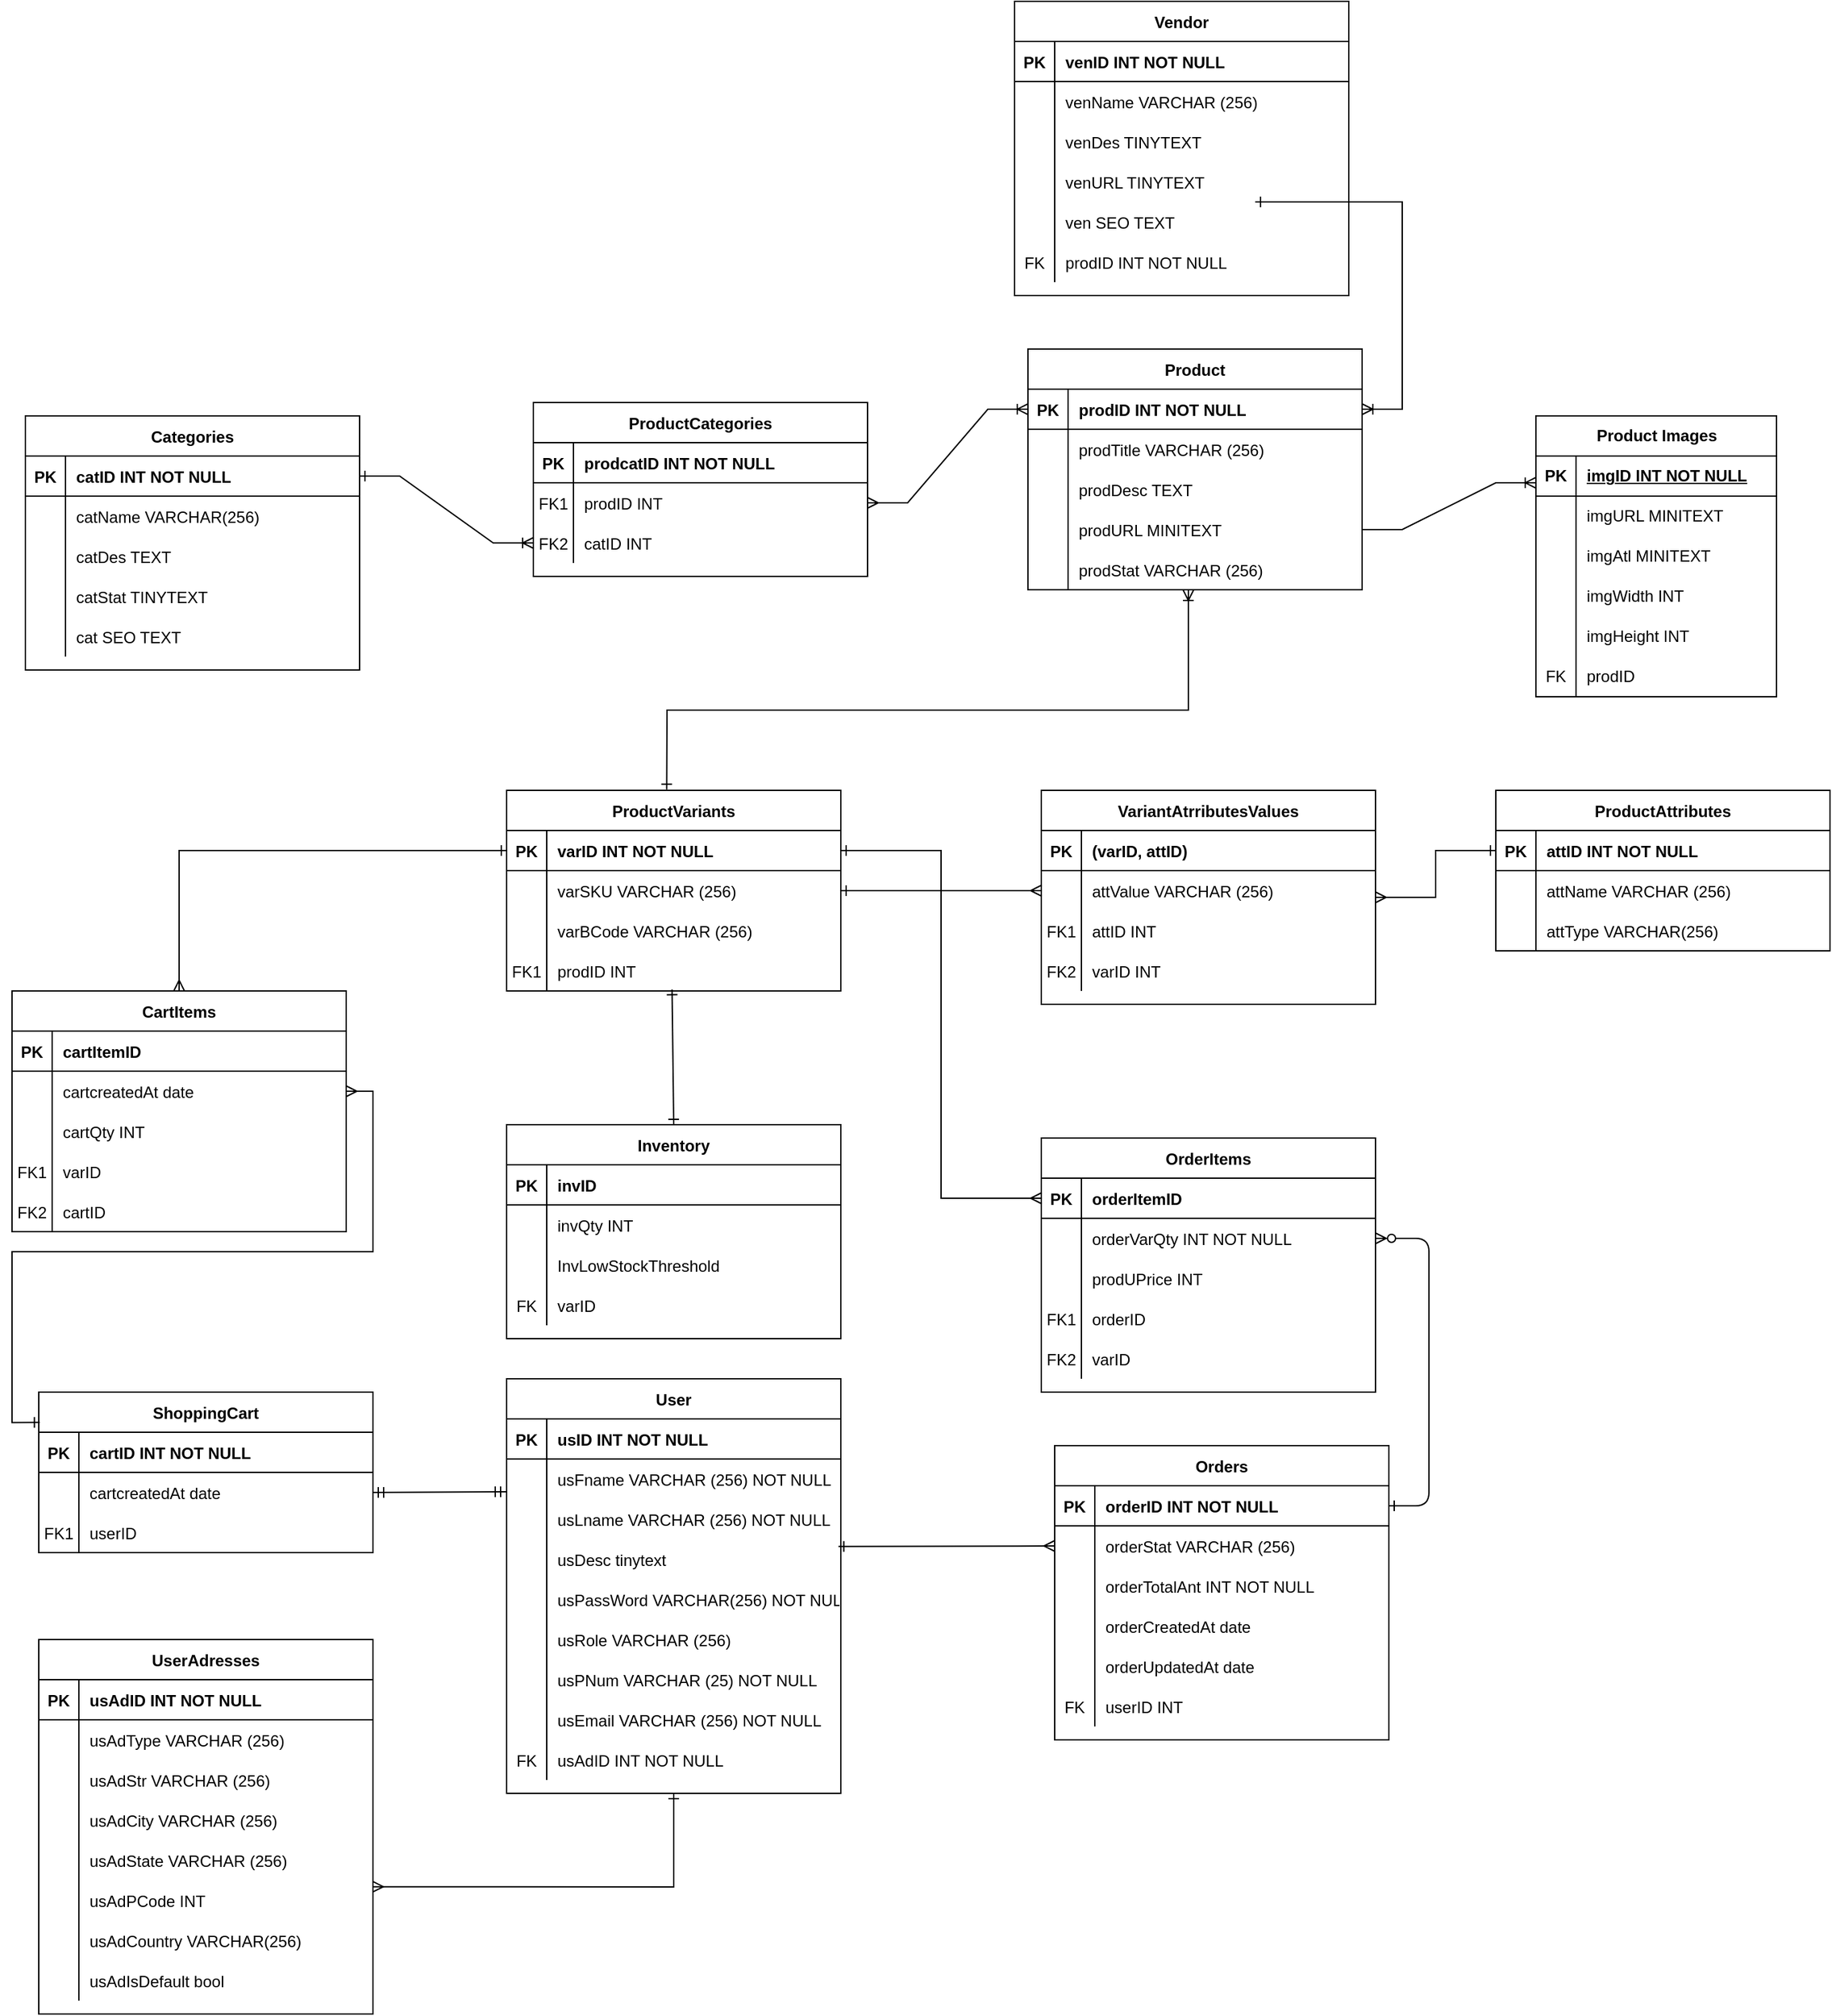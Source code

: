 <mxfile version="26.0.13">
  <diagram name="Page-1" id="K4-Bn1YsrJO5GtdKUGaK">
    <mxGraphModel grid="1" page="1" gridSize="10" guides="1" tooltips="1" connect="1" arrows="1" fold="1" pageScale="1" pageWidth="1100" pageHeight="850" math="0" shadow="0">
      <root>
        <mxCell id="0" />
        <mxCell id="1" parent="0" />
        <mxCell id="0Hkl7D2_Nxbfln47fN2M-165" value="" style="endArrow=ERoneToMany;html=1;rounded=0;exitX=0.479;exitY=-0.004;exitDx=0;exitDy=0;entryX=0.48;entryY=1;entryDx=0;entryDy=0;entryPerimeter=0;endFill=0;startArrow=ERone;startFill=0;exitPerimeter=0;" edge="1" parent="1" source="0Hkl7D2_Nxbfln47fN2M-134" target="0Hkl7D2_Nxbfln47fN2M-101">
          <mxGeometry width="50" height="50" relative="1" as="geometry">
            <mxPoint x="820" y="3910" as="sourcePoint" />
            <mxPoint x="870" y="3860" as="targetPoint" />
            <Array as="points">
              <mxPoint x="520" y="3840" />
              <mxPoint x="910" y="3840" />
            </Array>
          </mxGeometry>
        </mxCell>
        <mxCell id="0Hkl7D2_Nxbfln47fN2M-166" style="edgeStyle=orthogonalEdgeStyle;rounded=0;orthogonalLoop=1;jettySize=auto;html=1;exitX=1;exitY=0.5;exitDx=0;exitDy=0;entryX=0;entryY=0.5;entryDx=0;entryDy=0;startArrow=ERone;startFill=0;endArrow=ERmany;endFill=0;" edge="1" parent="1" source="0Hkl7D2_Nxbfln47fN2M-135" target="ygxByGnceDNVrv4CNmOs-61">
          <mxGeometry relative="1" as="geometry" />
        </mxCell>
        <mxCell id="0Hkl7D2_Nxbfln47fN2M-167" style="edgeStyle=orthogonalEdgeStyle;rounded=0;orthogonalLoop=1;jettySize=auto;html=1;exitX=0;exitY=0.5;exitDx=0;exitDy=0;entryX=1;entryY=0.5;entryDx=0;entryDy=0;endArrow=ERmany;endFill=0;startArrow=ERone;startFill=0;" edge="1" parent="1" source="0Hkl7D2_Nxbfln47fN2M-125" target="ygxByGnceDNVrv4CNmOs-57">
          <mxGeometry relative="1" as="geometry" />
        </mxCell>
        <mxCell id="0Hkl7D2_Nxbfln47fN2M-174" value="" style="endArrow=ERone;html=1;rounded=0;entryX=0.495;entryY=0.961;entryDx=0;entryDy=0;entryPerimeter=0;exitX=0.5;exitY=0;exitDx=0;exitDy=0;startArrow=ERone;startFill=0;endFill=0;" edge="1" parent="1" source="ygxByGnceDNVrv4CNmOs-76" target="0Hkl7D2_Nxbfln47fN2M-162">
          <mxGeometry width="50" height="50" relative="1" as="geometry">
            <mxPoint x="790" y="3990" as="sourcePoint" />
            <mxPoint x="840" y="3940" as="targetPoint" />
          </mxGeometry>
        </mxCell>
        <mxCell id="0Hkl7D2_Nxbfln47fN2M-175" value="ShoppingCart" style="shape=table;startSize=30;container=1;collapsible=1;childLayout=tableLayout;fixedRows=1;rowLines=0;fontStyle=1;align=center;resizeLast=1;" vertex="1" parent="1">
          <mxGeometry x="50" y="4350" width="250" height="120" as="geometry" />
        </mxCell>
        <mxCell id="0Hkl7D2_Nxbfln47fN2M-176" value="" style="shape=partialRectangle;collapsible=0;dropTarget=0;pointerEvents=0;fillColor=none;points=[[0,0.5],[1,0.5]];portConstraint=eastwest;top=0;left=0;right=0;bottom=1;" vertex="1" parent="0Hkl7D2_Nxbfln47fN2M-175">
          <mxGeometry y="30" width="250" height="30" as="geometry" />
        </mxCell>
        <mxCell id="0Hkl7D2_Nxbfln47fN2M-177" value="PK" style="shape=partialRectangle;overflow=hidden;connectable=0;fillColor=none;top=0;left=0;bottom=0;right=0;fontStyle=1;" vertex="1" parent="0Hkl7D2_Nxbfln47fN2M-176">
          <mxGeometry width="30" height="30" as="geometry">
            <mxRectangle width="30" height="30" as="alternateBounds" />
          </mxGeometry>
        </mxCell>
        <mxCell id="0Hkl7D2_Nxbfln47fN2M-178" value="cartID INT NOT NULL" style="shape=partialRectangle;overflow=hidden;connectable=0;fillColor=none;top=0;left=0;bottom=0;right=0;align=left;spacingLeft=6;fontStyle=1;" vertex="1" parent="0Hkl7D2_Nxbfln47fN2M-176">
          <mxGeometry x="30" width="220" height="30" as="geometry">
            <mxRectangle width="220" height="30" as="alternateBounds" />
          </mxGeometry>
        </mxCell>
        <mxCell id="0Hkl7D2_Nxbfln47fN2M-179" value="" style="shape=partialRectangle;collapsible=0;dropTarget=0;pointerEvents=0;fillColor=none;points=[[0,0.5],[1,0.5]];portConstraint=eastwest;top=0;left=0;right=0;bottom=0;" vertex="1" parent="0Hkl7D2_Nxbfln47fN2M-175">
          <mxGeometry y="60" width="250" height="30" as="geometry" />
        </mxCell>
        <mxCell id="0Hkl7D2_Nxbfln47fN2M-180" value="" style="shape=partialRectangle;overflow=hidden;connectable=0;fillColor=none;top=0;left=0;bottom=0;right=0;" vertex="1" parent="0Hkl7D2_Nxbfln47fN2M-179">
          <mxGeometry width="30" height="30" as="geometry">
            <mxRectangle width="30" height="30" as="alternateBounds" />
          </mxGeometry>
        </mxCell>
        <mxCell id="0Hkl7D2_Nxbfln47fN2M-181" value="cartcreatedAt date" style="shape=partialRectangle;overflow=hidden;connectable=0;fillColor=none;top=0;left=0;bottom=0;right=0;align=left;spacingLeft=6;" vertex="1" parent="0Hkl7D2_Nxbfln47fN2M-179">
          <mxGeometry x="30" width="220" height="30" as="geometry">
            <mxRectangle width="220" height="30" as="alternateBounds" />
          </mxGeometry>
        </mxCell>
        <mxCell id="0Hkl7D2_Nxbfln47fN2M-185" value="" style="shape=partialRectangle;collapsible=0;dropTarget=0;pointerEvents=0;fillColor=none;points=[[0,0.5],[1,0.5]];portConstraint=eastwest;top=0;left=0;right=0;bottom=0;" vertex="1" parent="0Hkl7D2_Nxbfln47fN2M-175">
          <mxGeometry y="90" width="250" height="30" as="geometry" />
        </mxCell>
        <mxCell id="0Hkl7D2_Nxbfln47fN2M-186" value="FK1" style="shape=partialRectangle;overflow=hidden;connectable=0;fillColor=none;top=0;left=0;bottom=0;right=0;" vertex="1" parent="0Hkl7D2_Nxbfln47fN2M-185">
          <mxGeometry width="30" height="30" as="geometry">
            <mxRectangle width="30" height="30" as="alternateBounds" />
          </mxGeometry>
        </mxCell>
        <mxCell id="0Hkl7D2_Nxbfln47fN2M-187" value="userID" style="shape=partialRectangle;overflow=hidden;connectable=0;fillColor=none;top=0;left=0;bottom=0;right=0;align=left;spacingLeft=6;" vertex="1" parent="0Hkl7D2_Nxbfln47fN2M-185">
          <mxGeometry x="30" width="220" height="30" as="geometry">
            <mxRectangle width="220" height="30" as="alternateBounds" />
          </mxGeometry>
        </mxCell>
        <mxCell id="0Hkl7D2_Nxbfln47fN2M-191" value="CartItems" style="shape=table;startSize=30;container=1;collapsible=1;childLayout=tableLayout;fixedRows=1;rowLines=0;fontStyle=1;align=center;resizeLast=1;" vertex="1" parent="1">
          <mxGeometry x="30" y="4050" width="250" height="180" as="geometry" />
        </mxCell>
        <mxCell id="0Hkl7D2_Nxbfln47fN2M-192" value="" style="shape=partialRectangle;collapsible=0;dropTarget=0;pointerEvents=0;fillColor=none;points=[[0,0.5],[1,0.5]];portConstraint=eastwest;top=0;left=0;right=0;bottom=1;" vertex="1" parent="0Hkl7D2_Nxbfln47fN2M-191">
          <mxGeometry y="30" width="250" height="30" as="geometry" />
        </mxCell>
        <mxCell id="0Hkl7D2_Nxbfln47fN2M-193" value="PK" style="shape=partialRectangle;overflow=hidden;connectable=0;fillColor=none;top=0;left=0;bottom=0;right=0;fontStyle=1;" vertex="1" parent="0Hkl7D2_Nxbfln47fN2M-192">
          <mxGeometry width="30" height="30" as="geometry">
            <mxRectangle width="30" height="30" as="alternateBounds" />
          </mxGeometry>
        </mxCell>
        <mxCell id="0Hkl7D2_Nxbfln47fN2M-194" value="cartItemID" style="shape=partialRectangle;overflow=hidden;connectable=0;fillColor=none;top=0;left=0;bottom=0;right=0;align=left;spacingLeft=6;fontStyle=1;" vertex="1" parent="0Hkl7D2_Nxbfln47fN2M-192">
          <mxGeometry x="30" width="220" height="30" as="geometry">
            <mxRectangle width="220" height="30" as="alternateBounds" />
          </mxGeometry>
        </mxCell>
        <mxCell id="0Hkl7D2_Nxbfln47fN2M-195" value="" style="shape=partialRectangle;collapsible=0;dropTarget=0;pointerEvents=0;fillColor=none;points=[[0,0.5],[1,0.5]];portConstraint=eastwest;top=0;left=0;right=0;bottom=0;" vertex="1" parent="0Hkl7D2_Nxbfln47fN2M-191">
          <mxGeometry y="60" width="250" height="30" as="geometry" />
        </mxCell>
        <mxCell id="0Hkl7D2_Nxbfln47fN2M-196" value="" style="shape=partialRectangle;overflow=hidden;connectable=0;fillColor=none;top=0;left=0;bottom=0;right=0;" vertex="1" parent="0Hkl7D2_Nxbfln47fN2M-195">
          <mxGeometry width="30" height="30" as="geometry">
            <mxRectangle width="30" height="30" as="alternateBounds" />
          </mxGeometry>
        </mxCell>
        <mxCell id="0Hkl7D2_Nxbfln47fN2M-197" value="cartcreatedAt date" style="shape=partialRectangle;overflow=hidden;connectable=0;fillColor=none;top=0;left=0;bottom=0;right=0;align=left;spacingLeft=6;" vertex="1" parent="0Hkl7D2_Nxbfln47fN2M-195">
          <mxGeometry x="30" width="220" height="30" as="geometry">
            <mxRectangle width="220" height="30" as="alternateBounds" />
          </mxGeometry>
        </mxCell>
        <mxCell id="0Hkl7D2_Nxbfln47fN2M-198" value="" style="shape=partialRectangle;collapsible=0;dropTarget=0;pointerEvents=0;fillColor=none;points=[[0,0.5],[1,0.5]];portConstraint=eastwest;top=0;left=0;right=0;bottom=0;" vertex="1" parent="0Hkl7D2_Nxbfln47fN2M-191">
          <mxGeometry y="90" width="250" height="30" as="geometry" />
        </mxCell>
        <mxCell id="0Hkl7D2_Nxbfln47fN2M-199" value="" style="shape=partialRectangle;overflow=hidden;connectable=0;fillColor=none;top=0;left=0;bottom=0;right=0;" vertex="1" parent="0Hkl7D2_Nxbfln47fN2M-198">
          <mxGeometry width="30" height="30" as="geometry">
            <mxRectangle width="30" height="30" as="alternateBounds" />
          </mxGeometry>
        </mxCell>
        <mxCell id="0Hkl7D2_Nxbfln47fN2M-200" value="cartQty INT" style="shape=partialRectangle;overflow=hidden;connectable=0;fillColor=none;top=0;left=0;bottom=0;right=0;align=left;spacingLeft=6;" vertex="1" parent="0Hkl7D2_Nxbfln47fN2M-198">
          <mxGeometry x="30" width="220" height="30" as="geometry">
            <mxRectangle width="220" height="30" as="alternateBounds" />
          </mxGeometry>
        </mxCell>
        <mxCell id="0Hkl7D2_Nxbfln47fN2M-201" value="" style="shape=partialRectangle;collapsible=0;dropTarget=0;pointerEvents=0;fillColor=none;points=[[0,0.5],[1,0.5]];portConstraint=eastwest;top=0;left=0;right=0;bottom=0;" vertex="1" parent="0Hkl7D2_Nxbfln47fN2M-191">
          <mxGeometry y="120" width="250" height="30" as="geometry" />
        </mxCell>
        <mxCell id="0Hkl7D2_Nxbfln47fN2M-202" value="FK1" style="shape=partialRectangle;overflow=hidden;connectable=0;fillColor=none;top=0;left=0;bottom=0;right=0;" vertex="1" parent="0Hkl7D2_Nxbfln47fN2M-201">
          <mxGeometry width="30" height="30" as="geometry">
            <mxRectangle width="30" height="30" as="alternateBounds" />
          </mxGeometry>
        </mxCell>
        <mxCell id="0Hkl7D2_Nxbfln47fN2M-203" value="varID" style="shape=partialRectangle;overflow=hidden;connectable=0;fillColor=none;top=0;left=0;bottom=0;right=0;align=left;spacingLeft=6;" vertex="1" parent="0Hkl7D2_Nxbfln47fN2M-201">
          <mxGeometry x="30" width="220" height="30" as="geometry">
            <mxRectangle width="220" height="30" as="alternateBounds" />
          </mxGeometry>
        </mxCell>
        <mxCell id="0Hkl7D2_Nxbfln47fN2M-204" value="" style="shape=partialRectangle;collapsible=0;dropTarget=0;pointerEvents=0;fillColor=none;points=[[0,0.5],[1,0.5]];portConstraint=eastwest;top=0;left=0;right=0;bottom=0;" vertex="1" parent="0Hkl7D2_Nxbfln47fN2M-191">
          <mxGeometry y="150" width="250" height="30" as="geometry" />
        </mxCell>
        <mxCell id="0Hkl7D2_Nxbfln47fN2M-205" value="FK2" style="shape=partialRectangle;overflow=hidden;connectable=0;fillColor=none;top=0;left=0;bottom=0;right=0;" vertex="1" parent="0Hkl7D2_Nxbfln47fN2M-204">
          <mxGeometry width="30" height="30" as="geometry">
            <mxRectangle width="30" height="30" as="alternateBounds" />
          </mxGeometry>
        </mxCell>
        <mxCell id="0Hkl7D2_Nxbfln47fN2M-206" value="cartID" style="shape=partialRectangle;overflow=hidden;connectable=0;fillColor=none;top=0;left=0;bottom=0;right=0;align=left;spacingLeft=6;" vertex="1" parent="0Hkl7D2_Nxbfln47fN2M-204">
          <mxGeometry x="30" width="220" height="30" as="geometry">
            <mxRectangle width="220" height="30" as="alternateBounds" />
          </mxGeometry>
        </mxCell>
        <mxCell id="U6C4pArBzk0SZNQSgjMl-1" style="edgeStyle=orthogonalEdgeStyle;rounded=0;orthogonalLoop=1;jettySize=auto;html=1;exitX=1;exitY=0.5;exitDx=0;exitDy=0;entryX=0.003;entryY=0.189;entryDx=0;entryDy=0;entryPerimeter=0;startArrow=ERmany;startFill=0;endArrow=ERone;endFill=0;" edge="1" parent="1" source="0Hkl7D2_Nxbfln47fN2M-195" target="0Hkl7D2_Nxbfln47fN2M-175">
          <mxGeometry relative="1" as="geometry" />
        </mxCell>
        <mxCell id="U6C4pArBzk0SZNQSgjMl-2" value="" style="endArrow=ERone;html=1;rounded=0;entryX=0;entryY=0.5;entryDx=0;entryDy=0;exitX=0.5;exitY=0;exitDx=0;exitDy=0;endFill=0;startArrow=ERmany;startFill=0;" edge="1" parent="1" source="0Hkl7D2_Nxbfln47fN2M-191" target="0Hkl7D2_Nxbfln47fN2M-135">
          <mxGeometry width="50" height="50" relative="1" as="geometry">
            <mxPoint x="160" y="3945" as="sourcePoint" />
            <mxPoint x="250" y="3900" as="targetPoint" />
            <Array as="points">
              <mxPoint x="155" y="3945" />
            </Array>
          </mxGeometry>
        </mxCell>
        <mxCell id="U6C4pArBzk0SZNQSgjMl-3" style="edgeStyle=orthogonalEdgeStyle;rounded=0;orthogonalLoop=1;jettySize=auto;html=1;exitX=1;exitY=0.5;exitDx=0;exitDy=0;entryX=0;entryY=0.5;entryDx=0;entryDy=0;startArrow=ERone;startFill=0;endArrow=ERmany;endFill=0;" edge="1" parent="1" source="0Hkl7D2_Nxbfln47fN2M-138" target="ygxByGnceDNVrv4CNmOs-4">
          <mxGeometry relative="1" as="geometry" />
        </mxCell>
        <mxCell id="FV44V6VyESxZKsD_-9uc-1" value="" style="endArrow=ERone;html=1;rounded=0;entryX=0.5;entryY=1;entryDx=0;entryDy=0;exitX=0.999;exitY=0.162;exitDx=0;exitDy=0;endFill=0;startArrow=ERmany;startFill=0;exitPerimeter=0;" edge="1" parent="1" source="0Hkl7D2_Nxbfln47fN2M-19" target="0Hkl7D2_Nxbfln47fN2M-28">
          <mxGeometry width="50" height="50" relative="1" as="geometry">
            <mxPoint x="770" y="4570" as="sourcePoint" />
            <mxPoint x="820" y="4520" as="targetPoint" />
            <Array as="points">
              <mxPoint x="525" y="4720" />
            </Array>
          </mxGeometry>
        </mxCell>
        <mxCell id="FV44V6VyESxZKsD_-9uc-2" value="" style="endArrow=ERmany;html=1;rounded=0;exitX=0.993;exitY=0.181;exitDx=0;exitDy=0;entryX=0;entryY=0.5;entryDx=0;entryDy=0;exitPerimeter=0;startArrow=ERone;startFill=0;endFill=0;" edge="1" parent="1" source="0Hkl7D2_Nxbfln47fN2M-38" target="ygxByGnceDNVrv4CNmOs-32">
          <mxGeometry width="50" height="50" relative="1" as="geometry">
            <mxPoint x="770" y="4390" as="sourcePoint" />
            <mxPoint x="820" y="4340" as="targetPoint" />
          </mxGeometry>
        </mxCell>
        <mxCell id="FV44V6VyESxZKsD_-9uc-3" value="" style="endArrow=ERmandOne;html=1;rounded=0;entryX=-0.002;entryY=0.815;entryDx=0;entryDy=0;exitX=1;exitY=0.5;exitDx=0;exitDy=0;entryPerimeter=0;startArrow=ERmandOne;startFill=0;endFill=0;" edge="1" parent="1" source="0Hkl7D2_Nxbfln47fN2M-179" target="0Hkl7D2_Nxbfln47fN2M-32">
          <mxGeometry width="50" height="50" relative="1" as="geometry">
            <mxPoint x="320" y="4520" as="sourcePoint" />
            <mxPoint x="780" y="4320" as="targetPoint" />
            <Array as="points" />
          </mxGeometry>
        </mxCell>
        <mxCell id="ygxByGnceDNVrv4CNmOs-1" parent="0" />
        <mxCell id="ygxByGnceDNVrv4CNmOs-2" value="" style="edgeStyle=entityRelationEdgeStyle;endArrow=ERzeroToMany;startArrow=ERone;endFill=1;startFill=0;" edge="1" parent="ygxByGnceDNVrv4CNmOs-1" source="ygxByGnceDNVrv4CNmOs-29" target="ygxByGnceDNVrv4CNmOs-7">
          <mxGeometry width="100" height="100" relative="1" as="geometry">
            <mxPoint x="1136" y="4810" as="sourcePoint" />
            <mxPoint x="1236" y="4710" as="targetPoint" />
          </mxGeometry>
        </mxCell>
        <mxCell id="ygxByGnceDNVrv4CNmOs-3" value="OrderItems" style="shape=table;startSize=30;container=1;collapsible=1;childLayout=tableLayout;fixedRows=1;rowLines=0;fontStyle=1;align=center;resizeLast=1;" vertex="1" parent="ygxByGnceDNVrv4CNmOs-1">
          <mxGeometry x="800" y="4160" width="250" height="190" as="geometry" />
        </mxCell>
        <mxCell id="ygxByGnceDNVrv4CNmOs-4" value="" style="shape=partialRectangle;collapsible=0;dropTarget=0;pointerEvents=0;fillColor=none;points=[[0,0.5],[1,0.5]];portConstraint=eastwest;top=0;left=0;right=0;bottom=1;" vertex="1" parent="ygxByGnceDNVrv4CNmOs-3">
          <mxGeometry y="30" width="250" height="30" as="geometry" />
        </mxCell>
        <mxCell id="ygxByGnceDNVrv4CNmOs-5" value="PK" style="shape=partialRectangle;overflow=hidden;connectable=0;fillColor=none;top=0;left=0;bottom=0;right=0;fontStyle=1;" vertex="1" parent="ygxByGnceDNVrv4CNmOs-4">
          <mxGeometry width="30" height="30" as="geometry">
            <mxRectangle width="30" height="30" as="alternateBounds" />
          </mxGeometry>
        </mxCell>
        <mxCell id="ygxByGnceDNVrv4CNmOs-6" value="orderItemID" style="shape=partialRectangle;overflow=hidden;connectable=0;fillColor=none;top=0;left=0;bottom=0;right=0;align=left;spacingLeft=6;fontStyle=1;" vertex="1" parent="ygxByGnceDNVrv4CNmOs-4">
          <mxGeometry x="30" width="220" height="30" as="geometry">
            <mxRectangle width="220" height="30" as="alternateBounds" />
          </mxGeometry>
        </mxCell>
        <mxCell id="ygxByGnceDNVrv4CNmOs-7" value="" style="shape=partialRectangle;collapsible=0;dropTarget=0;pointerEvents=0;fillColor=none;points=[[0,0.5],[1,0.5]];portConstraint=eastwest;top=0;left=0;right=0;bottom=0;" vertex="1" parent="ygxByGnceDNVrv4CNmOs-3">
          <mxGeometry y="60" width="250" height="30" as="geometry" />
        </mxCell>
        <mxCell id="ygxByGnceDNVrv4CNmOs-8" value="" style="shape=partialRectangle;overflow=hidden;connectable=0;fillColor=none;top=0;left=0;bottom=0;right=0;" vertex="1" parent="ygxByGnceDNVrv4CNmOs-7">
          <mxGeometry width="30" height="30" as="geometry">
            <mxRectangle width="30" height="30" as="alternateBounds" />
          </mxGeometry>
        </mxCell>
        <mxCell id="ygxByGnceDNVrv4CNmOs-9" value="orderVarQty INT NOT NULL" style="shape=partialRectangle;overflow=hidden;connectable=0;fillColor=none;top=0;left=0;bottom=0;right=0;align=left;spacingLeft=6;" vertex="1" parent="ygxByGnceDNVrv4CNmOs-7">
          <mxGeometry x="30" width="220" height="30" as="geometry">
            <mxRectangle width="220" height="30" as="alternateBounds" />
          </mxGeometry>
        </mxCell>
        <mxCell id="ygxByGnceDNVrv4CNmOs-10" value="" style="shape=partialRectangle;collapsible=0;dropTarget=0;pointerEvents=0;fillColor=none;points=[[0,0.5],[1,0.5]];portConstraint=eastwest;top=0;left=0;right=0;bottom=0;" vertex="1" parent="ygxByGnceDNVrv4CNmOs-3">
          <mxGeometry y="90" width="250" height="30" as="geometry" />
        </mxCell>
        <mxCell id="ygxByGnceDNVrv4CNmOs-11" value="" style="shape=partialRectangle;overflow=hidden;connectable=0;fillColor=none;top=0;left=0;bottom=0;right=0;" vertex="1" parent="ygxByGnceDNVrv4CNmOs-10">
          <mxGeometry width="30" height="30" as="geometry">
            <mxRectangle width="30" height="30" as="alternateBounds" />
          </mxGeometry>
        </mxCell>
        <mxCell id="ygxByGnceDNVrv4CNmOs-12" value="prodUPrice INT " style="shape=partialRectangle;overflow=hidden;connectable=0;fillColor=none;top=0;left=0;bottom=0;right=0;align=left;spacingLeft=6;" vertex="1" parent="ygxByGnceDNVrv4CNmOs-10">
          <mxGeometry x="30" width="220" height="30" as="geometry">
            <mxRectangle width="220" height="30" as="alternateBounds" />
          </mxGeometry>
        </mxCell>
        <mxCell id="ygxByGnceDNVrv4CNmOs-13" value="" style="shape=partialRectangle;collapsible=0;dropTarget=0;pointerEvents=0;fillColor=none;points=[[0,0.5],[1,0.5]];portConstraint=eastwest;top=0;left=0;right=0;bottom=0;" vertex="1" parent="ygxByGnceDNVrv4CNmOs-3">
          <mxGeometry y="120" width="250" height="30" as="geometry" />
        </mxCell>
        <mxCell id="ygxByGnceDNVrv4CNmOs-14" value="FK1" style="shape=partialRectangle;overflow=hidden;connectable=0;fillColor=none;top=0;left=0;bottom=0;right=0;" vertex="1" parent="ygxByGnceDNVrv4CNmOs-13">
          <mxGeometry width="30" height="30" as="geometry">
            <mxRectangle width="30" height="30" as="alternateBounds" />
          </mxGeometry>
        </mxCell>
        <mxCell id="ygxByGnceDNVrv4CNmOs-15" value="orderID" style="shape=partialRectangle;overflow=hidden;connectable=0;fillColor=none;top=0;left=0;bottom=0;right=0;align=left;spacingLeft=6;" vertex="1" parent="ygxByGnceDNVrv4CNmOs-13">
          <mxGeometry x="30" width="220" height="30" as="geometry">
            <mxRectangle width="220" height="30" as="alternateBounds" />
          </mxGeometry>
        </mxCell>
        <mxCell id="ygxByGnceDNVrv4CNmOs-16" value="" style="shape=partialRectangle;collapsible=0;dropTarget=0;pointerEvents=0;fillColor=none;points=[[0,0.5],[1,0.5]];portConstraint=eastwest;top=0;left=0;right=0;bottom=0;" vertex="1" parent="ygxByGnceDNVrv4CNmOs-3">
          <mxGeometry y="150" width="250" height="30" as="geometry" />
        </mxCell>
        <mxCell id="ygxByGnceDNVrv4CNmOs-17" value="FK2" style="shape=partialRectangle;overflow=hidden;connectable=0;fillColor=none;top=0;left=0;bottom=0;right=0;" vertex="1" parent="ygxByGnceDNVrv4CNmOs-16">
          <mxGeometry width="30" height="30" as="geometry">
            <mxRectangle width="30" height="30" as="alternateBounds" />
          </mxGeometry>
        </mxCell>
        <mxCell id="ygxByGnceDNVrv4CNmOs-18" value="varID" style="shape=partialRectangle;overflow=hidden;connectable=0;fillColor=none;top=0;left=0;bottom=0;right=0;align=left;spacingLeft=6;" vertex="1" parent="ygxByGnceDNVrv4CNmOs-16">
          <mxGeometry x="30" width="220" height="30" as="geometry">
            <mxRectangle width="220" height="30" as="alternateBounds" />
          </mxGeometry>
        </mxCell>
        <mxCell id="ygxByGnceDNVrv4CNmOs-28" value="Orders" style="shape=table;startSize=30;container=1;collapsible=1;childLayout=tableLayout;fixedRows=1;rowLines=0;fontStyle=1;align=center;resizeLast=1;" vertex="1" parent="ygxByGnceDNVrv4CNmOs-1">
          <mxGeometry x="810" y="4390" width="250" height="220" as="geometry" />
        </mxCell>
        <mxCell id="ygxByGnceDNVrv4CNmOs-29" value="" style="shape=partialRectangle;collapsible=0;dropTarget=0;pointerEvents=0;fillColor=none;points=[[0,0.5],[1,0.5]];portConstraint=eastwest;top=0;left=0;right=0;bottom=1;" vertex="1" parent="ygxByGnceDNVrv4CNmOs-28">
          <mxGeometry y="30" width="250" height="30" as="geometry" />
        </mxCell>
        <mxCell id="ygxByGnceDNVrv4CNmOs-30" value="PK" style="shape=partialRectangle;overflow=hidden;connectable=0;fillColor=none;top=0;left=0;bottom=0;right=0;fontStyle=1;" vertex="1" parent="ygxByGnceDNVrv4CNmOs-29">
          <mxGeometry width="30" height="30" as="geometry">
            <mxRectangle width="30" height="30" as="alternateBounds" />
          </mxGeometry>
        </mxCell>
        <mxCell id="ygxByGnceDNVrv4CNmOs-31" value="orderID INT NOT NULL " style="shape=partialRectangle;overflow=hidden;connectable=0;fillColor=none;top=0;left=0;bottom=0;right=0;align=left;spacingLeft=6;fontStyle=1;" vertex="1" parent="ygxByGnceDNVrv4CNmOs-29">
          <mxGeometry x="30" width="220" height="30" as="geometry">
            <mxRectangle width="220" height="30" as="alternateBounds" />
          </mxGeometry>
        </mxCell>
        <mxCell id="ygxByGnceDNVrv4CNmOs-32" value="" style="shape=partialRectangle;collapsible=0;dropTarget=0;pointerEvents=0;fillColor=none;points=[[0,0.5],[1,0.5]];portConstraint=eastwest;top=0;left=0;right=0;bottom=0;" vertex="1" parent="ygxByGnceDNVrv4CNmOs-28">
          <mxGeometry y="60" width="250" height="30" as="geometry" />
        </mxCell>
        <mxCell id="ygxByGnceDNVrv4CNmOs-33" value="" style="shape=partialRectangle;overflow=hidden;connectable=0;fillColor=none;top=0;left=0;bottom=0;right=0;" vertex="1" parent="ygxByGnceDNVrv4CNmOs-32">
          <mxGeometry width="30" height="30" as="geometry">
            <mxRectangle width="30" height="30" as="alternateBounds" />
          </mxGeometry>
        </mxCell>
        <mxCell id="ygxByGnceDNVrv4CNmOs-34" value="orderStat VARCHAR (256)" style="shape=partialRectangle;overflow=hidden;connectable=0;fillColor=none;top=0;left=0;bottom=0;right=0;align=left;spacingLeft=6;" vertex="1" parent="ygxByGnceDNVrv4CNmOs-32">
          <mxGeometry x="30" width="220" height="30" as="geometry">
            <mxRectangle width="220" height="30" as="alternateBounds" />
          </mxGeometry>
        </mxCell>
        <mxCell id="ygxByGnceDNVrv4CNmOs-35" value="" style="shape=partialRectangle;collapsible=0;dropTarget=0;pointerEvents=0;fillColor=none;points=[[0,0.5],[1,0.5]];portConstraint=eastwest;top=0;left=0;right=0;bottom=0;" vertex="1" parent="ygxByGnceDNVrv4CNmOs-28">
          <mxGeometry y="90" width="250" height="30" as="geometry" />
        </mxCell>
        <mxCell id="ygxByGnceDNVrv4CNmOs-36" value="" style="shape=partialRectangle;overflow=hidden;connectable=0;fillColor=none;top=0;left=0;bottom=0;right=0;" vertex="1" parent="ygxByGnceDNVrv4CNmOs-35">
          <mxGeometry width="30" height="30" as="geometry">
            <mxRectangle width="30" height="30" as="alternateBounds" />
          </mxGeometry>
        </mxCell>
        <mxCell id="ygxByGnceDNVrv4CNmOs-37" value="orderTotalAnt INT NOT NULL" style="shape=partialRectangle;overflow=hidden;connectable=0;fillColor=none;top=0;left=0;bottom=0;right=0;align=left;spacingLeft=6;" vertex="1" parent="ygxByGnceDNVrv4CNmOs-35">
          <mxGeometry x="30" width="220" height="30" as="geometry">
            <mxRectangle width="220" height="30" as="alternateBounds" />
          </mxGeometry>
        </mxCell>
        <mxCell id="ygxByGnceDNVrv4CNmOs-38" value="" style="shape=partialRectangle;collapsible=0;dropTarget=0;pointerEvents=0;fillColor=none;points=[[0,0.5],[1,0.5]];portConstraint=eastwest;top=0;left=0;right=0;bottom=0;" vertex="1" parent="ygxByGnceDNVrv4CNmOs-28">
          <mxGeometry y="120" width="250" height="30" as="geometry" />
        </mxCell>
        <mxCell id="ygxByGnceDNVrv4CNmOs-39" value="" style="shape=partialRectangle;overflow=hidden;connectable=0;fillColor=none;top=0;left=0;bottom=0;right=0;" vertex="1" parent="ygxByGnceDNVrv4CNmOs-38">
          <mxGeometry width="30" height="30" as="geometry">
            <mxRectangle width="30" height="30" as="alternateBounds" />
          </mxGeometry>
        </mxCell>
        <mxCell id="ygxByGnceDNVrv4CNmOs-40" value="orderCreatedAt date" style="shape=partialRectangle;overflow=hidden;connectable=0;fillColor=none;top=0;left=0;bottom=0;right=0;align=left;spacingLeft=6;" vertex="1" parent="ygxByGnceDNVrv4CNmOs-38">
          <mxGeometry x="30" width="220" height="30" as="geometry">
            <mxRectangle width="220" height="30" as="alternateBounds" />
          </mxGeometry>
        </mxCell>
        <mxCell id="ygxByGnceDNVrv4CNmOs-41" value="" style="shape=partialRectangle;collapsible=0;dropTarget=0;pointerEvents=0;fillColor=none;points=[[0,0.5],[1,0.5]];portConstraint=eastwest;top=0;left=0;right=0;bottom=0;" vertex="1" parent="ygxByGnceDNVrv4CNmOs-28">
          <mxGeometry y="150" width="250" height="30" as="geometry" />
        </mxCell>
        <mxCell id="ygxByGnceDNVrv4CNmOs-42" value="" style="shape=partialRectangle;overflow=hidden;connectable=0;fillColor=none;top=0;left=0;bottom=0;right=0;" vertex="1" parent="ygxByGnceDNVrv4CNmOs-41">
          <mxGeometry width="30" height="30" as="geometry">
            <mxRectangle width="30" height="30" as="alternateBounds" />
          </mxGeometry>
        </mxCell>
        <mxCell id="ygxByGnceDNVrv4CNmOs-43" value="orderUpdatedAt date" style="shape=partialRectangle;overflow=hidden;connectable=0;fillColor=none;top=0;left=0;bottom=0;right=0;align=left;spacingLeft=6;" vertex="1" parent="ygxByGnceDNVrv4CNmOs-41">
          <mxGeometry x="30" width="220" height="30" as="geometry">
            <mxRectangle width="220" height="30" as="alternateBounds" />
          </mxGeometry>
        </mxCell>
        <mxCell id="ygxByGnceDNVrv4CNmOs-53" value="" style="shape=partialRectangle;collapsible=0;dropTarget=0;pointerEvents=0;fillColor=none;points=[[0,0.5],[1,0.5]];portConstraint=eastwest;top=0;left=0;right=0;bottom=0;" vertex="1" parent="ygxByGnceDNVrv4CNmOs-28">
          <mxGeometry y="180" width="250" height="30" as="geometry" />
        </mxCell>
        <mxCell id="ygxByGnceDNVrv4CNmOs-54" value="FK" style="shape=partialRectangle;overflow=hidden;connectable=0;fillColor=none;top=0;left=0;bottom=0;right=0;" vertex="1" parent="ygxByGnceDNVrv4CNmOs-53">
          <mxGeometry width="30" height="30" as="geometry">
            <mxRectangle width="30" height="30" as="alternateBounds" />
          </mxGeometry>
        </mxCell>
        <mxCell id="ygxByGnceDNVrv4CNmOs-55" value="userID INT" style="shape=partialRectangle;overflow=hidden;connectable=0;fillColor=none;top=0;left=0;bottom=0;right=0;align=left;spacingLeft=6;" vertex="1" parent="ygxByGnceDNVrv4CNmOs-53">
          <mxGeometry x="30" width="220" height="30" as="geometry">
            <mxRectangle width="220" height="30" as="alternateBounds" />
          </mxGeometry>
        </mxCell>
        <mxCell id="ygxByGnceDNVrv4CNmOs-56" parent="0" />
        <mxCell id="ygxByGnceDNVrv4CNmOs-57" value="VariantAtrributesValues" style="shape=table;startSize=30;container=1;collapsible=1;childLayout=tableLayout;fixedRows=1;rowLines=0;fontStyle=1;align=center;resizeLast=1;" vertex="1" parent="ygxByGnceDNVrv4CNmOs-56">
          <mxGeometry x="800" y="3900" width="250" height="160" as="geometry" />
        </mxCell>
        <mxCell id="ygxByGnceDNVrv4CNmOs-58" value="" style="shape=partialRectangle;collapsible=0;dropTarget=0;pointerEvents=0;fillColor=none;points=[[0,0.5],[1,0.5]];portConstraint=eastwest;top=0;left=0;right=0;bottom=1;" vertex="1" parent="ygxByGnceDNVrv4CNmOs-57">
          <mxGeometry y="30" width="250" height="30" as="geometry" />
        </mxCell>
        <mxCell id="ygxByGnceDNVrv4CNmOs-59" value="PK" style="shape=partialRectangle;overflow=hidden;connectable=0;fillColor=none;top=0;left=0;bottom=0;right=0;fontStyle=1;" vertex="1" parent="ygxByGnceDNVrv4CNmOs-58">
          <mxGeometry width="30" height="30" as="geometry">
            <mxRectangle width="30" height="30" as="alternateBounds" />
          </mxGeometry>
        </mxCell>
        <mxCell id="ygxByGnceDNVrv4CNmOs-60" value="(varID, attID)" style="shape=partialRectangle;overflow=hidden;connectable=0;fillColor=none;top=0;left=0;bottom=0;right=0;align=left;spacingLeft=6;fontStyle=1;" vertex="1" parent="ygxByGnceDNVrv4CNmOs-58">
          <mxGeometry x="30" width="220" height="30" as="geometry">
            <mxRectangle width="220" height="30" as="alternateBounds" />
          </mxGeometry>
        </mxCell>
        <mxCell id="ygxByGnceDNVrv4CNmOs-61" value="" style="shape=partialRectangle;collapsible=0;dropTarget=0;pointerEvents=0;fillColor=none;points=[[0,0.5],[1,0.5]];portConstraint=eastwest;top=0;left=0;right=0;bottom=0;" vertex="1" parent="ygxByGnceDNVrv4CNmOs-57">
          <mxGeometry y="60" width="250" height="30" as="geometry" />
        </mxCell>
        <mxCell id="ygxByGnceDNVrv4CNmOs-62" value="" style="shape=partialRectangle;overflow=hidden;connectable=0;fillColor=none;top=0;left=0;bottom=0;right=0;" vertex="1" parent="ygxByGnceDNVrv4CNmOs-61">
          <mxGeometry width="30" height="30" as="geometry">
            <mxRectangle width="30" height="30" as="alternateBounds" />
          </mxGeometry>
        </mxCell>
        <mxCell id="ygxByGnceDNVrv4CNmOs-63" value="attValue VARCHAR (256)" style="shape=partialRectangle;overflow=hidden;connectable=0;fillColor=none;top=0;left=0;bottom=0;right=0;align=left;spacingLeft=6;" vertex="1" parent="ygxByGnceDNVrv4CNmOs-61">
          <mxGeometry x="30" width="220" height="30" as="geometry">
            <mxRectangle width="220" height="30" as="alternateBounds" />
          </mxGeometry>
        </mxCell>
        <mxCell id="ygxByGnceDNVrv4CNmOs-64" value="" style="shape=partialRectangle;collapsible=0;dropTarget=0;pointerEvents=0;fillColor=none;points=[[0,0.5],[1,0.5]];portConstraint=eastwest;top=0;left=0;right=0;bottom=0;" vertex="1" parent="ygxByGnceDNVrv4CNmOs-57">
          <mxGeometry y="90" width="250" height="30" as="geometry" />
        </mxCell>
        <mxCell id="ygxByGnceDNVrv4CNmOs-65" value="FK1" style="shape=partialRectangle;overflow=hidden;connectable=0;fillColor=none;top=0;left=0;bottom=0;right=0;" vertex="1" parent="ygxByGnceDNVrv4CNmOs-64">
          <mxGeometry width="30" height="30" as="geometry">
            <mxRectangle width="30" height="30" as="alternateBounds" />
          </mxGeometry>
        </mxCell>
        <mxCell id="ygxByGnceDNVrv4CNmOs-66" value="attID INT" style="shape=partialRectangle;overflow=hidden;connectable=0;fillColor=none;top=0;left=0;bottom=0;right=0;align=left;spacingLeft=6;" vertex="1" parent="ygxByGnceDNVrv4CNmOs-64">
          <mxGeometry x="30" width="220" height="30" as="geometry">
            <mxRectangle width="220" height="30" as="alternateBounds" />
          </mxGeometry>
        </mxCell>
        <mxCell id="0Hkl7D2_Nxbfln47fN2M-168" value="" style="shape=partialRectangle;collapsible=0;dropTarget=0;pointerEvents=0;fillColor=none;points=[[0,0.5],[1,0.5]];portConstraint=eastwest;top=0;left=0;right=0;bottom=0;" vertex="1" parent="ygxByGnceDNVrv4CNmOs-57">
          <mxGeometry y="120" width="250" height="30" as="geometry" />
        </mxCell>
        <mxCell id="0Hkl7D2_Nxbfln47fN2M-169" value="FK2" style="shape=partialRectangle;overflow=hidden;connectable=0;fillColor=none;top=0;left=0;bottom=0;right=0;" vertex="1" parent="0Hkl7D2_Nxbfln47fN2M-168">
          <mxGeometry width="30" height="30" as="geometry">
            <mxRectangle width="30" height="30" as="alternateBounds" />
          </mxGeometry>
        </mxCell>
        <mxCell id="0Hkl7D2_Nxbfln47fN2M-170" value="varID INT" style="shape=partialRectangle;overflow=hidden;connectable=0;fillColor=none;top=0;left=0;bottom=0;right=0;align=left;spacingLeft=6;" vertex="1" parent="0Hkl7D2_Nxbfln47fN2M-168">
          <mxGeometry x="30" width="220" height="30" as="geometry">
            <mxRectangle width="220" height="30" as="alternateBounds" />
          </mxGeometry>
        </mxCell>
        <mxCell id="ygxByGnceDNVrv4CNmOs-76" value="Inventory" style="shape=table;startSize=30;container=1;collapsible=1;childLayout=tableLayout;fixedRows=1;rowLines=0;fontStyle=1;align=center;resizeLast=1;" vertex="1" parent="ygxByGnceDNVrv4CNmOs-56">
          <mxGeometry x="400" y="4150" width="250" height="160" as="geometry" />
        </mxCell>
        <mxCell id="ygxByGnceDNVrv4CNmOs-77" value="" style="shape=partialRectangle;collapsible=0;dropTarget=0;pointerEvents=0;fillColor=none;points=[[0,0.5],[1,0.5]];portConstraint=eastwest;top=0;left=0;right=0;bottom=1;" vertex="1" parent="ygxByGnceDNVrv4CNmOs-76">
          <mxGeometry y="30" width="250" height="30" as="geometry" />
        </mxCell>
        <mxCell id="ygxByGnceDNVrv4CNmOs-78" value="PK" style="shape=partialRectangle;overflow=hidden;connectable=0;fillColor=none;top=0;left=0;bottom=0;right=0;fontStyle=1;" vertex="1" parent="ygxByGnceDNVrv4CNmOs-77">
          <mxGeometry width="30" height="30" as="geometry">
            <mxRectangle width="30" height="30" as="alternateBounds" />
          </mxGeometry>
        </mxCell>
        <mxCell id="ygxByGnceDNVrv4CNmOs-79" value="invID" style="shape=partialRectangle;overflow=hidden;connectable=0;fillColor=none;top=0;left=0;bottom=0;right=0;align=left;spacingLeft=6;fontStyle=1;" vertex="1" parent="ygxByGnceDNVrv4CNmOs-77">
          <mxGeometry x="30" width="220" height="30" as="geometry">
            <mxRectangle width="220" height="30" as="alternateBounds" />
          </mxGeometry>
        </mxCell>
        <mxCell id="ygxByGnceDNVrv4CNmOs-80" value="" style="shape=partialRectangle;collapsible=0;dropTarget=0;pointerEvents=0;fillColor=none;points=[[0,0.5],[1,0.5]];portConstraint=eastwest;top=0;left=0;right=0;bottom=0;" vertex="1" parent="ygxByGnceDNVrv4CNmOs-76">
          <mxGeometry y="60" width="250" height="30" as="geometry" />
        </mxCell>
        <mxCell id="ygxByGnceDNVrv4CNmOs-81" value="" style="shape=partialRectangle;overflow=hidden;connectable=0;fillColor=none;top=0;left=0;bottom=0;right=0;" vertex="1" parent="ygxByGnceDNVrv4CNmOs-80">
          <mxGeometry width="30" height="30" as="geometry">
            <mxRectangle width="30" height="30" as="alternateBounds" />
          </mxGeometry>
        </mxCell>
        <mxCell id="ygxByGnceDNVrv4CNmOs-82" value="invQty INT" style="shape=partialRectangle;overflow=hidden;connectable=0;fillColor=none;top=0;left=0;bottom=0;right=0;align=left;spacingLeft=6;" vertex="1" parent="ygxByGnceDNVrv4CNmOs-80">
          <mxGeometry x="30" width="220" height="30" as="geometry">
            <mxRectangle width="220" height="30" as="alternateBounds" />
          </mxGeometry>
        </mxCell>
        <mxCell id="ygxByGnceDNVrv4CNmOs-83" value="" style="shape=partialRectangle;collapsible=0;dropTarget=0;pointerEvents=0;fillColor=none;points=[[0,0.5],[1,0.5]];portConstraint=eastwest;top=0;left=0;right=0;bottom=0;" vertex="1" parent="ygxByGnceDNVrv4CNmOs-76">
          <mxGeometry y="90" width="250" height="30" as="geometry" />
        </mxCell>
        <mxCell id="ygxByGnceDNVrv4CNmOs-84" value="" style="shape=partialRectangle;overflow=hidden;connectable=0;fillColor=none;top=0;left=0;bottom=0;right=0;" vertex="1" parent="ygxByGnceDNVrv4CNmOs-83">
          <mxGeometry width="30" height="30" as="geometry">
            <mxRectangle width="30" height="30" as="alternateBounds" />
          </mxGeometry>
        </mxCell>
        <mxCell id="ygxByGnceDNVrv4CNmOs-85" value="InvLowStockThreshold" style="shape=partialRectangle;overflow=hidden;connectable=0;fillColor=none;top=0;left=0;bottom=0;right=0;align=left;spacingLeft=6;" vertex="1" parent="ygxByGnceDNVrv4CNmOs-83">
          <mxGeometry x="30" width="220" height="30" as="geometry">
            <mxRectangle width="220" height="30" as="alternateBounds" />
          </mxGeometry>
        </mxCell>
        <mxCell id="ygxByGnceDNVrv4CNmOs-92" value="" style="shape=partialRectangle;collapsible=0;dropTarget=0;pointerEvents=0;fillColor=none;points=[[0,0.5],[1,0.5]];portConstraint=eastwest;top=0;left=0;right=0;bottom=0;" vertex="1" parent="ygxByGnceDNVrv4CNmOs-76">
          <mxGeometry y="120" width="250" height="30" as="geometry" />
        </mxCell>
        <mxCell id="ygxByGnceDNVrv4CNmOs-93" value="FK" style="shape=partialRectangle;overflow=hidden;connectable=0;fillColor=none;top=0;left=0;bottom=0;right=0;" vertex="1" parent="ygxByGnceDNVrv4CNmOs-92">
          <mxGeometry width="30" height="30" as="geometry">
            <mxRectangle width="30" height="30" as="alternateBounds" />
          </mxGeometry>
        </mxCell>
        <mxCell id="ygxByGnceDNVrv4CNmOs-94" value="varID" style="shape=partialRectangle;overflow=hidden;connectable=0;fillColor=none;top=0;left=0;bottom=0;right=0;align=left;spacingLeft=6;" vertex="1" parent="ygxByGnceDNVrv4CNmOs-92">
          <mxGeometry x="30" width="220" height="30" as="geometry">
            <mxRectangle width="220" height="30" as="alternateBounds" />
          </mxGeometry>
        </mxCell>
        <mxCell id="0Hkl7D2_Nxbfln47fN2M-1" parent="0" />
        <mxCell id="0Hkl7D2_Nxbfln47fN2M-3" value="UserAdresses" style="shape=table;startSize=30;container=1;collapsible=1;childLayout=tableLayout;fixedRows=1;rowLines=0;fontStyle=1;align=center;resizeLast=1;" vertex="1" parent="0Hkl7D2_Nxbfln47fN2M-1">
          <mxGeometry x="50" y="4535" width="250" height="280" as="geometry" />
        </mxCell>
        <mxCell id="0Hkl7D2_Nxbfln47fN2M-4" value="" style="shape=partialRectangle;collapsible=0;dropTarget=0;pointerEvents=0;fillColor=none;points=[[0,0.5],[1,0.5]];portConstraint=eastwest;top=0;left=0;right=0;bottom=1;" vertex="1" parent="0Hkl7D2_Nxbfln47fN2M-3">
          <mxGeometry y="30" width="250" height="30" as="geometry" />
        </mxCell>
        <mxCell id="0Hkl7D2_Nxbfln47fN2M-5" value="PK" style="shape=partialRectangle;overflow=hidden;connectable=0;fillColor=none;top=0;left=0;bottom=0;right=0;fontStyle=1;" vertex="1" parent="0Hkl7D2_Nxbfln47fN2M-4">
          <mxGeometry width="30" height="30" as="geometry">
            <mxRectangle width="30" height="30" as="alternateBounds" />
          </mxGeometry>
        </mxCell>
        <mxCell id="0Hkl7D2_Nxbfln47fN2M-6" value="usAdID INT NOT NULL" style="shape=partialRectangle;overflow=hidden;connectable=0;fillColor=none;top=0;left=0;bottom=0;right=0;align=left;spacingLeft=6;fontStyle=1;" vertex="1" parent="0Hkl7D2_Nxbfln47fN2M-4">
          <mxGeometry x="30" width="220" height="30" as="geometry">
            <mxRectangle width="220" height="30" as="alternateBounds" />
          </mxGeometry>
        </mxCell>
        <mxCell id="0Hkl7D2_Nxbfln47fN2M-7" value="" style="shape=partialRectangle;collapsible=0;dropTarget=0;pointerEvents=0;fillColor=none;points=[[0,0.5],[1,0.5]];portConstraint=eastwest;top=0;left=0;right=0;bottom=0;" vertex="1" parent="0Hkl7D2_Nxbfln47fN2M-3">
          <mxGeometry y="60" width="250" height="30" as="geometry" />
        </mxCell>
        <mxCell id="0Hkl7D2_Nxbfln47fN2M-8" value="" style="shape=partialRectangle;overflow=hidden;connectable=0;fillColor=none;top=0;left=0;bottom=0;right=0;" vertex="1" parent="0Hkl7D2_Nxbfln47fN2M-7">
          <mxGeometry width="30" height="30" as="geometry">
            <mxRectangle width="30" height="30" as="alternateBounds" />
          </mxGeometry>
        </mxCell>
        <mxCell id="0Hkl7D2_Nxbfln47fN2M-9" value="usAdType VARCHAR (256)" style="shape=partialRectangle;overflow=hidden;connectable=0;fillColor=none;top=0;left=0;bottom=0;right=0;align=left;spacingLeft=6;" vertex="1" parent="0Hkl7D2_Nxbfln47fN2M-7">
          <mxGeometry x="30" width="220" height="30" as="geometry">
            <mxRectangle width="220" height="30" as="alternateBounds" />
          </mxGeometry>
        </mxCell>
        <mxCell id="0Hkl7D2_Nxbfln47fN2M-10" value="" style="shape=partialRectangle;collapsible=0;dropTarget=0;pointerEvents=0;fillColor=none;points=[[0,0.5],[1,0.5]];portConstraint=eastwest;top=0;left=0;right=0;bottom=0;" vertex="1" parent="0Hkl7D2_Nxbfln47fN2M-3">
          <mxGeometry y="90" width="250" height="30" as="geometry" />
        </mxCell>
        <mxCell id="0Hkl7D2_Nxbfln47fN2M-11" value="" style="shape=partialRectangle;overflow=hidden;connectable=0;fillColor=none;top=0;left=0;bottom=0;right=0;" vertex="1" parent="0Hkl7D2_Nxbfln47fN2M-10">
          <mxGeometry width="30" height="30" as="geometry">
            <mxRectangle width="30" height="30" as="alternateBounds" />
          </mxGeometry>
        </mxCell>
        <mxCell id="0Hkl7D2_Nxbfln47fN2M-12" value="usAdStr VARCHAR (256)" style="shape=partialRectangle;overflow=hidden;connectable=0;fillColor=none;top=0;left=0;bottom=0;right=0;align=left;spacingLeft=6;" vertex="1" parent="0Hkl7D2_Nxbfln47fN2M-10">
          <mxGeometry x="30" width="220" height="30" as="geometry">
            <mxRectangle width="220" height="30" as="alternateBounds" />
          </mxGeometry>
        </mxCell>
        <mxCell id="0Hkl7D2_Nxbfln47fN2M-13" value="" style="shape=partialRectangle;collapsible=0;dropTarget=0;pointerEvents=0;fillColor=none;points=[[0,0.5],[1,0.5]];portConstraint=eastwest;top=0;left=0;right=0;bottom=0;" vertex="1" parent="0Hkl7D2_Nxbfln47fN2M-3">
          <mxGeometry y="120" width="250" height="30" as="geometry" />
        </mxCell>
        <mxCell id="0Hkl7D2_Nxbfln47fN2M-14" value="" style="shape=partialRectangle;overflow=hidden;connectable=0;fillColor=none;top=0;left=0;bottom=0;right=0;" vertex="1" parent="0Hkl7D2_Nxbfln47fN2M-13">
          <mxGeometry width="30" height="30" as="geometry">
            <mxRectangle width="30" height="30" as="alternateBounds" />
          </mxGeometry>
        </mxCell>
        <mxCell id="0Hkl7D2_Nxbfln47fN2M-15" value="usAdCity VARCHAR (256)" style="shape=partialRectangle;overflow=hidden;connectable=0;fillColor=none;top=0;left=0;bottom=0;right=0;align=left;spacingLeft=6;" vertex="1" parent="0Hkl7D2_Nxbfln47fN2M-13">
          <mxGeometry x="30" width="220" height="30" as="geometry">
            <mxRectangle width="220" height="30" as="alternateBounds" />
          </mxGeometry>
        </mxCell>
        <mxCell id="0Hkl7D2_Nxbfln47fN2M-16" value="" style="shape=partialRectangle;collapsible=0;dropTarget=0;pointerEvents=0;fillColor=none;points=[[0,0.5],[1,0.5]];portConstraint=eastwest;top=0;left=0;right=0;bottom=0;" vertex="1" parent="0Hkl7D2_Nxbfln47fN2M-3">
          <mxGeometry y="150" width="250" height="30" as="geometry" />
        </mxCell>
        <mxCell id="0Hkl7D2_Nxbfln47fN2M-17" value="" style="shape=partialRectangle;overflow=hidden;connectable=0;fillColor=none;top=0;left=0;bottom=0;right=0;" vertex="1" parent="0Hkl7D2_Nxbfln47fN2M-16">
          <mxGeometry width="30" height="30" as="geometry">
            <mxRectangle width="30" height="30" as="alternateBounds" />
          </mxGeometry>
        </mxCell>
        <mxCell id="0Hkl7D2_Nxbfln47fN2M-18" value="usAdState VARCHAR (256)" style="shape=partialRectangle;overflow=hidden;connectable=0;fillColor=none;top=0;left=0;bottom=0;right=0;align=left;spacingLeft=6;" vertex="1" parent="0Hkl7D2_Nxbfln47fN2M-16">
          <mxGeometry x="30" width="220" height="30" as="geometry">
            <mxRectangle width="220" height="30" as="alternateBounds" />
          </mxGeometry>
        </mxCell>
        <mxCell id="0Hkl7D2_Nxbfln47fN2M-19" value="" style="shape=partialRectangle;collapsible=0;dropTarget=0;pointerEvents=0;fillColor=none;points=[[0,0.5],[1,0.5]];portConstraint=eastwest;top=0;left=0;right=0;bottom=0;" vertex="1" parent="0Hkl7D2_Nxbfln47fN2M-3">
          <mxGeometry y="180" width="250" height="30" as="geometry" />
        </mxCell>
        <mxCell id="0Hkl7D2_Nxbfln47fN2M-20" value="" style="shape=partialRectangle;overflow=hidden;connectable=0;fillColor=none;top=0;left=0;bottom=0;right=0;" vertex="1" parent="0Hkl7D2_Nxbfln47fN2M-19">
          <mxGeometry width="30" height="30" as="geometry">
            <mxRectangle width="30" height="30" as="alternateBounds" />
          </mxGeometry>
        </mxCell>
        <mxCell id="0Hkl7D2_Nxbfln47fN2M-21" value="usAdPCode INT" style="shape=partialRectangle;overflow=hidden;connectable=0;fillColor=none;top=0;left=0;bottom=0;right=0;align=left;spacingLeft=6;" vertex="1" parent="0Hkl7D2_Nxbfln47fN2M-19">
          <mxGeometry x="30" width="220" height="30" as="geometry">
            <mxRectangle width="220" height="30" as="alternateBounds" />
          </mxGeometry>
        </mxCell>
        <mxCell id="0Hkl7D2_Nxbfln47fN2M-22" value="" style="shape=partialRectangle;collapsible=0;dropTarget=0;pointerEvents=0;fillColor=none;points=[[0,0.5],[1,0.5]];portConstraint=eastwest;top=0;left=0;right=0;bottom=0;" vertex="1" parent="0Hkl7D2_Nxbfln47fN2M-3">
          <mxGeometry y="210" width="250" height="30" as="geometry" />
        </mxCell>
        <mxCell id="0Hkl7D2_Nxbfln47fN2M-23" value="" style="shape=partialRectangle;overflow=hidden;connectable=0;fillColor=none;top=0;left=0;bottom=0;right=0;" vertex="1" parent="0Hkl7D2_Nxbfln47fN2M-22">
          <mxGeometry width="30" height="30" as="geometry">
            <mxRectangle width="30" height="30" as="alternateBounds" />
          </mxGeometry>
        </mxCell>
        <mxCell id="0Hkl7D2_Nxbfln47fN2M-24" value="usAdCountry VARCHAR(256)" style="shape=partialRectangle;overflow=hidden;connectable=0;fillColor=none;top=0;left=0;bottom=0;right=0;align=left;spacingLeft=6;" vertex="1" parent="0Hkl7D2_Nxbfln47fN2M-22">
          <mxGeometry x="30" width="220" height="30" as="geometry">
            <mxRectangle width="220" height="30" as="alternateBounds" />
          </mxGeometry>
        </mxCell>
        <mxCell id="0Hkl7D2_Nxbfln47fN2M-25" value="" style="shape=partialRectangle;collapsible=0;dropTarget=0;pointerEvents=0;fillColor=none;points=[[0,0.5],[1,0.5]];portConstraint=eastwest;top=0;left=0;right=0;bottom=0;" vertex="1" parent="0Hkl7D2_Nxbfln47fN2M-3">
          <mxGeometry y="240" width="250" height="30" as="geometry" />
        </mxCell>
        <mxCell id="0Hkl7D2_Nxbfln47fN2M-26" value="" style="shape=partialRectangle;overflow=hidden;connectable=0;fillColor=none;top=0;left=0;bottom=0;right=0;" vertex="1" parent="0Hkl7D2_Nxbfln47fN2M-25">
          <mxGeometry width="30" height="30" as="geometry">
            <mxRectangle width="30" height="30" as="alternateBounds" />
          </mxGeometry>
        </mxCell>
        <mxCell id="0Hkl7D2_Nxbfln47fN2M-27" value="usAdIsDefault bool" style="shape=partialRectangle;overflow=hidden;connectable=0;fillColor=none;top=0;left=0;bottom=0;right=0;align=left;spacingLeft=6;" vertex="1" parent="0Hkl7D2_Nxbfln47fN2M-25">
          <mxGeometry x="30" width="220" height="30" as="geometry">
            <mxRectangle width="220" height="30" as="alternateBounds" />
          </mxGeometry>
        </mxCell>
        <mxCell id="0Hkl7D2_Nxbfln47fN2M-28" value="User" style="shape=table;startSize=30;container=1;collapsible=1;childLayout=tableLayout;fixedRows=1;rowLines=0;fontStyle=1;align=center;resizeLast=1;" vertex="1" parent="0Hkl7D2_Nxbfln47fN2M-1">
          <mxGeometry x="400" y="4340" width="250" height="310" as="geometry" />
        </mxCell>
        <mxCell id="0Hkl7D2_Nxbfln47fN2M-29" value="" style="shape=partialRectangle;collapsible=0;dropTarget=0;pointerEvents=0;fillColor=none;points=[[0,0.5],[1,0.5]];portConstraint=eastwest;top=0;left=0;right=0;bottom=1;" vertex="1" parent="0Hkl7D2_Nxbfln47fN2M-28">
          <mxGeometry y="30" width="250" height="30" as="geometry" />
        </mxCell>
        <mxCell id="0Hkl7D2_Nxbfln47fN2M-30" value="PK" style="shape=partialRectangle;overflow=hidden;connectable=0;fillColor=none;top=0;left=0;bottom=0;right=0;fontStyle=1;" vertex="1" parent="0Hkl7D2_Nxbfln47fN2M-29">
          <mxGeometry width="30" height="30" as="geometry">
            <mxRectangle width="30" height="30" as="alternateBounds" />
          </mxGeometry>
        </mxCell>
        <mxCell id="0Hkl7D2_Nxbfln47fN2M-31" value="usID INT NOT NULL" style="shape=partialRectangle;overflow=hidden;connectable=0;fillColor=none;top=0;left=0;bottom=0;right=0;align=left;spacingLeft=6;fontStyle=1;" vertex="1" parent="0Hkl7D2_Nxbfln47fN2M-29">
          <mxGeometry x="30" width="220" height="30" as="geometry">
            <mxRectangle width="220" height="30" as="alternateBounds" />
          </mxGeometry>
        </mxCell>
        <mxCell id="0Hkl7D2_Nxbfln47fN2M-32" value="" style="shape=partialRectangle;collapsible=0;dropTarget=0;pointerEvents=0;fillColor=none;points=[[0,0.5],[1,0.5]];portConstraint=eastwest;top=0;left=0;right=0;bottom=0;" vertex="1" parent="0Hkl7D2_Nxbfln47fN2M-28">
          <mxGeometry y="60" width="250" height="30" as="geometry" />
        </mxCell>
        <mxCell id="0Hkl7D2_Nxbfln47fN2M-33" value="" style="shape=partialRectangle;overflow=hidden;connectable=0;fillColor=none;top=0;left=0;bottom=0;right=0;" vertex="1" parent="0Hkl7D2_Nxbfln47fN2M-32">
          <mxGeometry width="30" height="30" as="geometry">
            <mxRectangle width="30" height="30" as="alternateBounds" />
          </mxGeometry>
        </mxCell>
        <mxCell id="0Hkl7D2_Nxbfln47fN2M-34" value="usFname VARCHAR (256) NOT NULL" style="shape=partialRectangle;overflow=hidden;connectable=0;fillColor=none;top=0;left=0;bottom=0;right=0;align=left;spacingLeft=6;" vertex="1" parent="0Hkl7D2_Nxbfln47fN2M-32">
          <mxGeometry x="30" width="220" height="30" as="geometry">
            <mxRectangle width="220" height="30" as="alternateBounds" />
          </mxGeometry>
        </mxCell>
        <mxCell id="0Hkl7D2_Nxbfln47fN2M-35" value="" style="shape=partialRectangle;collapsible=0;dropTarget=0;pointerEvents=0;fillColor=none;points=[[0,0.5],[1,0.5]];portConstraint=eastwest;top=0;left=0;right=0;bottom=0;" vertex="1" parent="0Hkl7D2_Nxbfln47fN2M-28">
          <mxGeometry y="90" width="250" height="30" as="geometry" />
        </mxCell>
        <mxCell id="0Hkl7D2_Nxbfln47fN2M-36" value="" style="shape=partialRectangle;overflow=hidden;connectable=0;fillColor=none;top=0;left=0;bottom=0;right=0;" vertex="1" parent="0Hkl7D2_Nxbfln47fN2M-35">
          <mxGeometry width="30" height="30" as="geometry">
            <mxRectangle width="30" height="30" as="alternateBounds" />
          </mxGeometry>
        </mxCell>
        <mxCell id="0Hkl7D2_Nxbfln47fN2M-37" value="usLname VARCHAR (256) NOT NULL" style="shape=partialRectangle;overflow=hidden;connectable=0;fillColor=none;top=0;left=0;bottom=0;right=0;align=left;spacingLeft=6;" vertex="1" parent="0Hkl7D2_Nxbfln47fN2M-35">
          <mxGeometry x="30" width="220" height="30" as="geometry">
            <mxRectangle width="220" height="30" as="alternateBounds" />
          </mxGeometry>
        </mxCell>
        <mxCell id="0Hkl7D2_Nxbfln47fN2M-38" value="" style="shape=partialRectangle;collapsible=0;dropTarget=0;pointerEvents=0;fillColor=none;points=[[0,0.5],[1,0.5]];portConstraint=eastwest;top=0;left=0;right=0;bottom=0;" vertex="1" parent="0Hkl7D2_Nxbfln47fN2M-28">
          <mxGeometry y="120" width="250" height="30" as="geometry" />
        </mxCell>
        <mxCell id="0Hkl7D2_Nxbfln47fN2M-39" value="" style="shape=partialRectangle;overflow=hidden;connectable=0;fillColor=none;top=0;left=0;bottom=0;right=0;" vertex="1" parent="0Hkl7D2_Nxbfln47fN2M-38">
          <mxGeometry width="30" height="30" as="geometry">
            <mxRectangle width="30" height="30" as="alternateBounds" />
          </mxGeometry>
        </mxCell>
        <mxCell id="0Hkl7D2_Nxbfln47fN2M-40" value="usDesc tinytext" style="shape=partialRectangle;overflow=hidden;connectable=0;fillColor=none;top=0;left=0;bottom=0;right=0;align=left;spacingLeft=6;" vertex="1" parent="0Hkl7D2_Nxbfln47fN2M-38">
          <mxGeometry x="30" width="220" height="30" as="geometry">
            <mxRectangle width="220" height="30" as="alternateBounds" />
          </mxGeometry>
        </mxCell>
        <mxCell id="0Hkl7D2_Nxbfln47fN2M-41" value="" style="shape=partialRectangle;collapsible=0;dropTarget=0;pointerEvents=0;fillColor=none;points=[[0,0.5],[1,0.5]];portConstraint=eastwest;top=0;left=0;right=0;bottom=0;" vertex="1" parent="0Hkl7D2_Nxbfln47fN2M-28">
          <mxGeometry y="150" width="250" height="30" as="geometry" />
        </mxCell>
        <mxCell id="0Hkl7D2_Nxbfln47fN2M-42" value="" style="shape=partialRectangle;overflow=hidden;connectable=0;fillColor=none;top=0;left=0;bottom=0;right=0;" vertex="1" parent="0Hkl7D2_Nxbfln47fN2M-41">
          <mxGeometry width="30" height="30" as="geometry">
            <mxRectangle width="30" height="30" as="alternateBounds" />
          </mxGeometry>
        </mxCell>
        <mxCell id="0Hkl7D2_Nxbfln47fN2M-43" value="usPassWord VARCHAR(256) NOT NULL" style="shape=partialRectangle;overflow=hidden;connectable=0;fillColor=none;top=0;left=0;bottom=0;right=0;align=left;spacingLeft=6;" vertex="1" parent="0Hkl7D2_Nxbfln47fN2M-41">
          <mxGeometry x="30" width="220" height="30" as="geometry">
            <mxRectangle width="220" height="30" as="alternateBounds" />
          </mxGeometry>
        </mxCell>
        <mxCell id="0Hkl7D2_Nxbfln47fN2M-44" value="" style="shape=partialRectangle;collapsible=0;dropTarget=0;pointerEvents=0;fillColor=none;points=[[0,0.5],[1,0.5]];portConstraint=eastwest;top=0;left=0;right=0;bottom=0;" vertex="1" parent="0Hkl7D2_Nxbfln47fN2M-28">
          <mxGeometry y="180" width="250" height="30" as="geometry" />
        </mxCell>
        <mxCell id="0Hkl7D2_Nxbfln47fN2M-45" value="" style="shape=partialRectangle;overflow=hidden;connectable=0;fillColor=none;top=0;left=0;bottom=0;right=0;" vertex="1" parent="0Hkl7D2_Nxbfln47fN2M-44">
          <mxGeometry width="30" height="30" as="geometry">
            <mxRectangle width="30" height="30" as="alternateBounds" />
          </mxGeometry>
        </mxCell>
        <mxCell id="0Hkl7D2_Nxbfln47fN2M-46" value="usRole VARCHAR (256)" style="shape=partialRectangle;overflow=hidden;connectable=0;fillColor=none;top=0;left=0;bottom=0;right=0;align=left;spacingLeft=6;" vertex="1" parent="0Hkl7D2_Nxbfln47fN2M-44">
          <mxGeometry x="30" width="220" height="30" as="geometry">
            <mxRectangle width="220" height="30" as="alternateBounds" />
          </mxGeometry>
        </mxCell>
        <mxCell id="0Hkl7D2_Nxbfln47fN2M-47" value="" style="shape=partialRectangle;collapsible=0;dropTarget=0;pointerEvents=0;fillColor=none;points=[[0,0.5],[1,0.5]];portConstraint=eastwest;top=0;left=0;right=0;bottom=0;" vertex="1" parent="0Hkl7D2_Nxbfln47fN2M-28">
          <mxGeometry y="210" width="250" height="30" as="geometry" />
        </mxCell>
        <mxCell id="0Hkl7D2_Nxbfln47fN2M-48" value="" style="shape=partialRectangle;overflow=hidden;connectable=0;fillColor=none;top=0;left=0;bottom=0;right=0;" vertex="1" parent="0Hkl7D2_Nxbfln47fN2M-47">
          <mxGeometry width="30" height="30" as="geometry">
            <mxRectangle width="30" height="30" as="alternateBounds" />
          </mxGeometry>
        </mxCell>
        <mxCell id="0Hkl7D2_Nxbfln47fN2M-49" value="usPNum VARCHAR (25) NOT NULL" style="shape=partialRectangle;overflow=hidden;connectable=0;fillColor=none;top=0;left=0;bottom=0;right=0;align=left;spacingLeft=6;" vertex="1" parent="0Hkl7D2_Nxbfln47fN2M-47">
          <mxGeometry x="30" width="220" height="30" as="geometry">
            <mxRectangle width="220" height="30" as="alternateBounds" />
          </mxGeometry>
        </mxCell>
        <mxCell id="0Hkl7D2_Nxbfln47fN2M-50" value="" style="shape=partialRectangle;collapsible=0;dropTarget=0;pointerEvents=0;fillColor=none;points=[[0,0.5],[1,0.5]];portConstraint=eastwest;top=0;left=0;right=0;bottom=0;" vertex="1" parent="0Hkl7D2_Nxbfln47fN2M-28">
          <mxGeometry y="240" width="250" height="30" as="geometry" />
        </mxCell>
        <mxCell id="0Hkl7D2_Nxbfln47fN2M-51" value="" style="shape=partialRectangle;overflow=hidden;connectable=0;fillColor=none;top=0;left=0;bottom=0;right=0;" vertex="1" parent="0Hkl7D2_Nxbfln47fN2M-50">
          <mxGeometry width="30" height="30" as="geometry">
            <mxRectangle width="30" height="30" as="alternateBounds" />
          </mxGeometry>
        </mxCell>
        <mxCell id="0Hkl7D2_Nxbfln47fN2M-52" value="usEmail VARCHAR (256) NOT NULL" style="shape=partialRectangle;overflow=hidden;connectable=0;fillColor=none;top=0;left=0;bottom=0;right=0;align=left;spacingLeft=6;" vertex="1" parent="0Hkl7D2_Nxbfln47fN2M-50">
          <mxGeometry x="30" width="220" height="30" as="geometry">
            <mxRectangle width="220" height="30" as="alternateBounds" />
          </mxGeometry>
        </mxCell>
        <mxCell id="0Hkl7D2_Nxbfln47fN2M-53" value="" style="shape=partialRectangle;collapsible=0;dropTarget=0;pointerEvents=0;fillColor=none;points=[[0,0.5],[1,0.5]];portConstraint=eastwest;top=0;left=0;right=0;bottom=0;" vertex="1" parent="0Hkl7D2_Nxbfln47fN2M-28">
          <mxGeometry y="270" width="250" height="30" as="geometry" />
        </mxCell>
        <mxCell id="0Hkl7D2_Nxbfln47fN2M-54" value="FK" style="shape=partialRectangle;overflow=hidden;connectable=0;fillColor=none;top=0;left=0;bottom=0;right=0;" vertex="1" parent="0Hkl7D2_Nxbfln47fN2M-53">
          <mxGeometry width="30" height="30" as="geometry">
            <mxRectangle width="30" height="30" as="alternateBounds" />
          </mxGeometry>
        </mxCell>
        <mxCell id="0Hkl7D2_Nxbfln47fN2M-55" value="usAdID INT NOT NULL" style="shape=partialRectangle;overflow=hidden;connectable=0;fillColor=none;top=0;left=0;bottom=0;right=0;align=left;spacingLeft=6;" vertex="1" parent="0Hkl7D2_Nxbfln47fN2M-53">
          <mxGeometry x="30" width="220" height="30" as="geometry">
            <mxRectangle width="220" height="30" as="alternateBounds" />
          </mxGeometry>
        </mxCell>
        <mxCell id="0Hkl7D2_Nxbfln47fN2M-56" value="Vendor" style="shape=table;startSize=30;container=1;collapsible=1;childLayout=tableLayout;fixedRows=1;rowLines=0;fontStyle=1;align=center;resizeLast=1;" vertex="1" parent="0Hkl7D2_Nxbfln47fN2M-1">
          <mxGeometry x="780" y="3310" width="250" height="220" as="geometry" />
        </mxCell>
        <mxCell id="0Hkl7D2_Nxbfln47fN2M-57" value="" style="shape=partialRectangle;collapsible=0;dropTarget=0;pointerEvents=0;fillColor=none;points=[[0,0.5],[1,0.5]];portConstraint=eastwest;top=0;left=0;right=0;bottom=1;" vertex="1" parent="0Hkl7D2_Nxbfln47fN2M-56">
          <mxGeometry y="30" width="250" height="30" as="geometry" />
        </mxCell>
        <mxCell id="0Hkl7D2_Nxbfln47fN2M-58" value="PK" style="shape=partialRectangle;overflow=hidden;connectable=0;fillColor=none;top=0;left=0;bottom=0;right=0;fontStyle=1;" vertex="1" parent="0Hkl7D2_Nxbfln47fN2M-57">
          <mxGeometry width="30" height="30" as="geometry">
            <mxRectangle width="30" height="30" as="alternateBounds" />
          </mxGeometry>
        </mxCell>
        <mxCell id="0Hkl7D2_Nxbfln47fN2M-59" value="venID INT NOT NULL" style="shape=partialRectangle;overflow=hidden;connectable=0;fillColor=none;top=0;left=0;bottom=0;right=0;align=left;spacingLeft=6;fontStyle=1;" vertex="1" parent="0Hkl7D2_Nxbfln47fN2M-57">
          <mxGeometry x="30" width="220" height="30" as="geometry">
            <mxRectangle width="220" height="30" as="alternateBounds" />
          </mxGeometry>
        </mxCell>
        <mxCell id="0Hkl7D2_Nxbfln47fN2M-60" value="" style="shape=partialRectangle;collapsible=0;dropTarget=0;pointerEvents=0;fillColor=none;points=[[0,0.5],[1,0.5]];portConstraint=eastwest;top=0;left=0;right=0;bottom=0;" vertex="1" parent="0Hkl7D2_Nxbfln47fN2M-56">
          <mxGeometry y="60" width="250" height="30" as="geometry" />
        </mxCell>
        <mxCell id="0Hkl7D2_Nxbfln47fN2M-61" value="" style="shape=partialRectangle;overflow=hidden;connectable=0;fillColor=none;top=0;left=0;bottom=0;right=0;" vertex="1" parent="0Hkl7D2_Nxbfln47fN2M-60">
          <mxGeometry width="30" height="30" as="geometry">
            <mxRectangle width="30" height="30" as="alternateBounds" />
          </mxGeometry>
        </mxCell>
        <mxCell id="0Hkl7D2_Nxbfln47fN2M-62" value="venName VARCHAR (256)" style="shape=partialRectangle;overflow=hidden;connectable=0;fillColor=none;top=0;left=0;bottom=0;right=0;align=left;spacingLeft=6;" vertex="1" parent="0Hkl7D2_Nxbfln47fN2M-60">
          <mxGeometry x="30" width="220" height="30" as="geometry">
            <mxRectangle width="220" height="30" as="alternateBounds" />
          </mxGeometry>
        </mxCell>
        <mxCell id="0Hkl7D2_Nxbfln47fN2M-63" value="" style="shape=partialRectangle;collapsible=0;dropTarget=0;pointerEvents=0;fillColor=none;points=[[0,0.5],[1,0.5]];portConstraint=eastwest;top=0;left=0;right=0;bottom=0;" vertex="1" parent="0Hkl7D2_Nxbfln47fN2M-56">
          <mxGeometry y="90" width="250" height="30" as="geometry" />
        </mxCell>
        <mxCell id="0Hkl7D2_Nxbfln47fN2M-64" value="" style="shape=partialRectangle;overflow=hidden;connectable=0;fillColor=none;top=0;left=0;bottom=0;right=0;" vertex="1" parent="0Hkl7D2_Nxbfln47fN2M-63">
          <mxGeometry width="30" height="30" as="geometry">
            <mxRectangle width="30" height="30" as="alternateBounds" />
          </mxGeometry>
        </mxCell>
        <mxCell id="0Hkl7D2_Nxbfln47fN2M-65" value="venDes TINYTEXT" style="shape=partialRectangle;overflow=hidden;connectable=0;fillColor=none;top=0;left=0;bottom=0;right=0;align=left;spacingLeft=6;" vertex="1" parent="0Hkl7D2_Nxbfln47fN2M-63">
          <mxGeometry x="30" width="220" height="30" as="geometry">
            <mxRectangle width="220" height="30" as="alternateBounds" />
          </mxGeometry>
        </mxCell>
        <mxCell id="0Hkl7D2_Nxbfln47fN2M-66" value="" style="shape=partialRectangle;collapsible=0;dropTarget=0;pointerEvents=0;fillColor=none;points=[[0,0.5],[1,0.5]];portConstraint=eastwest;top=0;left=0;right=0;bottom=0;" vertex="1" parent="0Hkl7D2_Nxbfln47fN2M-56">
          <mxGeometry y="120" width="250" height="30" as="geometry" />
        </mxCell>
        <mxCell id="0Hkl7D2_Nxbfln47fN2M-67" value="" style="shape=partialRectangle;overflow=hidden;connectable=0;fillColor=none;top=0;left=0;bottom=0;right=0;" vertex="1" parent="0Hkl7D2_Nxbfln47fN2M-66">
          <mxGeometry width="30" height="30" as="geometry">
            <mxRectangle width="30" height="30" as="alternateBounds" />
          </mxGeometry>
        </mxCell>
        <mxCell id="0Hkl7D2_Nxbfln47fN2M-68" value="venURL TINYTEXT" style="shape=partialRectangle;overflow=hidden;connectable=0;fillColor=none;top=0;left=0;bottom=0;right=0;align=left;spacingLeft=6;" vertex="1" parent="0Hkl7D2_Nxbfln47fN2M-66">
          <mxGeometry x="30" width="220" height="30" as="geometry">
            <mxRectangle width="220" height="30" as="alternateBounds" />
          </mxGeometry>
        </mxCell>
        <mxCell id="0Hkl7D2_Nxbfln47fN2M-69" value="" style="shape=partialRectangle;collapsible=0;dropTarget=0;pointerEvents=0;fillColor=none;points=[[0,0.5],[1,0.5]];portConstraint=eastwest;top=0;left=0;right=0;bottom=0;" vertex="1" parent="0Hkl7D2_Nxbfln47fN2M-56">
          <mxGeometry y="150" width="250" height="30" as="geometry" />
        </mxCell>
        <mxCell id="0Hkl7D2_Nxbfln47fN2M-70" value="" style="shape=partialRectangle;overflow=hidden;connectable=0;fillColor=none;top=0;left=0;bottom=0;right=0;" vertex="1" parent="0Hkl7D2_Nxbfln47fN2M-69">
          <mxGeometry width="30" height="30" as="geometry">
            <mxRectangle width="30" height="30" as="alternateBounds" />
          </mxGeometry>
        </mxCell>
        <mxCell id="0Hkl7D2_Nxbfln47fN2M-71" value="ven SEO TEXT" style="shape=partialRectangle;overflow=hidden;connectable=0;fillColor=none;top=0;left=0;bottom=0;right=0;align=left;spacingLeft=6;" vertex="1" parent="0Hkl7D2_Nxbfln47fN2M-69">
          <mxGeometry x="30" width="220" height="30" as="geometry">
            <mxRectangle width="220" height="30" as="alternateBounds" />
          </mxGeometry>
        </mxCell>
        <mxCell id="0Hkl7D2_Nxbfln47fN2M-72" value="" style="shape=partialRectangle;collapsible=0;dropTarget=0;pointerEvents=0;fillColor=none;points=[[0,0.5],[1,0.5]];portConstraint=eastwest;top=0;left=0;right=0;bottom=0;" vertex="1" parent="0Hkl7D2_Nxbfln47fN2M-56">
          <mxGeometry y="180" width="250" height="30" as="geometry" />
        </mxCell>
        <mxCell id="0Hkl7D2_Nxbfln47fN2M-73" value="FK" style="shape=partialRectangle;overflow=hidden;connectable=0;fillColor=none;top=0;left=0;bottom=0;right=0;" vertex="1" parent="0Hkl7D2_Nxbfln47fN2M-72">
          <mxGeometry width="30" height="30" as="geometry">
            <mxRectangle width="30" height="30" as="alternateBounds" />
          </mxGeometry>
        </mxCell>
        <mxCell id="0Hkl7D2_Nxbfln47fN2M-74" value="prodID INT NOT NULL" style="shape=partialRectangle;overflow=hidden;connectable=0;fillColor=none;top=0;left=0;bottom=0;right=0;align=left;spacingLeft=6;" vertex="1" parent="0Hkl7D2_Nxbfln47fN2M-72">
          <mxGeometry x="30" width="220" height="30" as="geometry">
            <mxRectangle width="220" height="30" as="alternateBounds" />
          </mxGeometry>
        </mxCell>
        <mxCell id="0Hkl7D2_Nxbfln47fN2M-75" value="ProductCategories" style="shape=table;startSize=30;container=1;collapsible=1;childLayout=tableLayout;fixedRows=1;rowLines=0;fontStyle=1;align=center;resizeLast=1;" vertex="1" parent="0Hkl7D2_Nxbfln47fN2M-1">
          <mxGeometry x="420" y="3610" width="250" height="130" as="geometry" />
        </mxCell>
        <mxCell id="0Hkl7D2_Nxbfln47fN2M-76" value="" style="shape=partialRectangle;collapsible=0;dropTarget=0;pointerEvents=0;fillColor=none;points=[[0,0.5],[1,0.5]];portConstraint=eastwest;top=0;left=0;right=0;bottom=1;" vertex="1" parent="0Hkl7D2_Nxbfln47fN2M-75">
          <mxGeometry y="30" width="250" height="30" as="geometry" />
        </mxCell>
        <mxCell id="0Hkl7D2_Nxbfln47fN2M-77" value="PK" style="shape=partialRectangle;overflow=hidden;connectable=0;fillColor=none;top=0;left=0;bottom=0;right=0;fontStyle=1;" vertex="1" parent="0Hkl7D2_Nxbfln47fN2M-76">
          <mxGeometry width="30" height="30" as="geometry">
            <mxRectangle width="30" height="30" as="alternateBounds" />
          </mxGeometry>
        </mxCell>
        <mxCell id="0Hkl7D2_Nxbfln47fN2M-78" value="prodcatID INT NOT NULL" style="shape=partialRectangle;overflow=hidden;connectable=0;fillColor=none;top=0;left=0;bottom=0;right=0;align=left;spacingLeft=6;fontStyle=1;" vertex="1" parent="0Hkl7D2_Nxbfln47fN2M-76">
          <mxGeometry x="30" width="220" height="30" as="geometry">
            <mxRectangle width="220" height="30" as="alternateBounds" />
          </mxGeometry>
        </mxCell>
        <mxCell id="0Hkl7D2_Nxbfln47fN2M-79" value="" style="shape=partialRectangle;collapsible=0;dropTarget=0;pointerEvents=0;fillColor=none;points=[[0,0.5],[1,0.5]];portConstraint=eastwest;top=0;left=0;right=0;bottom=0;" vertex="1" parent="0Hkl7D2_Nxbfln47fN2M-75">
          <mxGeometry y="60" width="250" height="30" as="geometry" />
        </mxCell>
        <mxCell id="0Hkl7D2_Nxbfln47fN2M-80" value="FK1" style="shape=partialRectangle;overflow=hidden;connectable=0;fillColor=none;top=0;left=0;bottom=0;right=0;" vertex="1" parent="0Hkl7D2_Nxbfln47fN2M-79">
          <mxGeometry width="30" height="30" as="geometry">
            <mxRectangle width="30" height="30" as="alternateBounds" />
          </mxGeometry>
        </mxCell>
        <mxCell id="0Hkl7D2_Nxbfln47fN2M-81" value="prodID INT" style="shape=partialRectangle;overflow=hidden;connectable=0;fillColor=none;top=0;left=0;bottom=0;right=0;align=left;spacingLeft=6;" vertex="1" parent="0Hkl7D2_Nxbfln47fN2M-79">
          <mxGeometry x="30" width="220" height="30" as="geometry">
            <mxRectangle width="220" height="30" as="alternateBounds" />
          </mxGeometry>
        </mxCell>
        <mxCell id="0Hkl7D2_Nxbfln47fN2M-82" value="" style="shape=partialRectangle;collapsible=0;dropTarget=0;pointerEvents=0;fillColor=none;points=[[0,0.5],[1,0.5]];portConstraint=eastwest;top=0;left=0;right=0;bottom=0;" vertex="1" parent="0Hkl7D2_Nxbfln47fN2M-75">
          <mxGeometry y="90" width="250" height="30" as="geometry" />
        </mxCell>
        <mxCell id="0Hkl7D2_Nxbfln47fN2M-83" value="FK2" style="shape=partialRectangle;overflow=hidden;connectable=0;fillColor=none;top=0;left=0;bottom=0;right=0;" vertex="1" parent="0Hkl7D2_Nxbfln47fN2M-82">
          <mxGeometry width="30" height="30" as="geometry">
            <mxRectangle width="30" height="30" as="alternateBounds" />
          </mxGeometry>
        </mxCell>
        <mxCell id="0Hkl7D2_Nxbfln47fN2M-84" value="catID INT" style="shape=partialRectangle;overflow=hidden;connectable=0;fillColor=none;top=0;left=0;bottom=0;right=0;align=left;spacingLeft=6;" vertex="1" parent="0Hkl7D2_Nxbfln47fN2M-82">
          <mxGeometry x="30" width="220" height="30" as="geometry">
            <mxRectangle width="220" height="30" as="alternateBounds" />
          </mxGeometry>
        </mxCell>
        <mxCell id="0Hkl7D2_Nxbfln47fN2M-85" value="" style="edgeStyle=entityRelationEdgeStyle;fontSize=12;html=1;endArrow=ERoneToMany;rounded=0;entryX=0;entryY=0.5;entryDx=0;entryDy=0;exitX=1;exitY=0.5;exitDx=0;exitDy=0;startArrow=ERone;startFill=0;" edge="1" parent="0Hkl7D2_Nxbfln47fN2M-1" source="0Hkl7D2_Nxbfln47fN2M-146" target="0Hkl7D2_Nxbfln47fN2M-82">
          <mxGeometry width="100" height="100" relative="1" as="geometry">
            <mxPoint x="360" y="3650" as="sourcePoint" />
            <mxPoint x="390" y="3740" as="targetPoint" />
          </mxGeometry>
        </mxCell>
        <mxCell id="0Hkl7D2_Nxbfln47fN2M-86" value="" style="edgeStyle=entityRelationEdgeStyle;fontSize=12;html=1;endArrow=ERoneToMany;rounded=0;exitX=1;exitY=0.5;exitDx=0;exitDy=0;entryX=0;entryY=0.5;entryDx=0;entryDy=0;startArrow=ERmany;startFill=0;" edge="1" parent="0Hkl7D2_Nxbfln47fN2M-1" source="0Hkl7D2_Nxbfln47fN2M-79" target="0Hkl7D2_Nxbfln47fN2M-89">
          <mxGeometry width="100" height="100" relative="1" as="geometry">
            <mxPoint x="740" y="3720" as="sourcePoint" />
            <mxPoint x="840" y="3610" as="targetPoint" />
            <Array as="points">
              <mxPoint x="840" y="3620" />
            </Array>
          </mxGeometry>
        </mxCell>
        <mxCell id="0Hkl7D2_Nxbfln47fN2M-87" value="" style="edgeStyle=entityRelationEdgeStyle;fontSize=12;html=1;endArrow=ERoneToMany;rounded=0;startArrow=ERone;startFill=0;" edge="1" parent="0Hkl7D2_Nxbfln47fN2M-1" target="0Hkl7D2_Nxbfln47fN2M-89">
          <mxGeometry width="100" height="100" relative="1" as="geometry">
            <mxPoint x="960" y="3460" as="sourcePoint" />
            <mxPoint x="1030" y="3410" as="targetPoint" />
            <Array as="points">
              <mxPoint x="790" y="3430" />
              <mxPoint x="830" y="3450" />
              <mxPoint x="950" y="3460" />
            </Array>
          </mxGeometry>
        </mxCell>
        <mxCell id="0Hkl7D2_Nxbfln47fN2M-88" value="Product" style="shape=table;startSize=30;container=1;collapsible=1;childLayout=tableLayout;fixedRows=1;rowLines=0;fontStyle=1;align=center;resizeLast=1;" vertex="1" parent="0Hkl7D2_Nxbfln47fN2M-1">
          <mxGeometry x="790" y="3570" width="250" height="180" as="geometry" />
        </mxCell>
        <mxCell id="0Hkl7D2_Nxbfln47fN2M-89" value="" style="shape=partialRectangle;collapsible=0;dropTarget=0;pointerEvents=0;fillColor=none;points=[[0,0.5],[1,0.5]];portConstraint=eastwest;top=0;left=0;right=0;bottom=1;" vertex="1" parent="0Hkl7D2_Nxbfln47fN2M-88">
          <mxGeometry y="30" width="250" height="30" as="geometry" />
        </mxCell>
        <mxCell id="0Hkl7D2_Nxbfln47fN2M-90" value="PK" style="shape=partialRectangle;overflow=hidden;connectable=0;fillColor=none;top=0;left=0;bottom=0;right=0;fontStyle=1;" vertex="1" parent="0Hkl7D2_Nxbfln47fN2M-89">
          <mxGeometry width="30" height="30" as="geometry">
            <mxRectangle width="30" height="30" as="alternateBounds" />
          </mxGeometry>
        </mxCell>
        <mxCell id="0Hkl7D2_Nxbfln47fN2M-91" value="prodID INT NOT NULL" style="shape=partialRectangle;overflow=hidden;connectable=0;fillColor=none;top=0;left=0;bottom=0;right=0;align=left;spacingLeft=6;fontStyle=1;" vertex="1" parent="0Hkl7D2_Nxbfln47fN2M-89">
          <mxGeometry x="30" width="220" height="30" as="geometry">
            <mxRectangle width="220" height="30" as="alternateBounds" />
          </mxGeometry>
        </mxCell>
        <mxCell id="0Hkl7D2_Nxbfln47fN2M-92" value="" style="shape=partialRectangle;collapsible=0;dropTarget=0;pointerEvents=0;fillColor=none;points=[[0,0.5],[1,0.5]];portConstraint=eastwest;top=0;left=0;right=0;bottom=0;" vertex="1" parent="0Hkl7D2_Nxbfln47fN2M-88">
          <mxGeometry y="60" width="250" height="30" as="geometry" />
        </mxCell>
        <mxCell id="0Hkl7D2_Nxbfln47fN2M-93" value="" style="shape=partialRectangle;overflow=hidden;connectable=0;fillColor=none;top=0;left=0;bottom=0;right=0;" vertex="1" parent="0Hkl7D2_Nxbfln47fN2M-92">
          <mxGeometry width="30" height="30" as="geometry">
            <mxRectangle width="30" height="30" as="alternateBounds" />
          </mxGeometry>
        </mxCell>
        <mxCell id="0Hkl7D2_Nxbfln47fN2M-94" value="prodTitle VARCHAR (256)" style="shape=partialRectangle;overflow=hidden;connectable=0;fillColor=none;top=0;left=0;bottom=0;right=0;align=left;spacingLeft=6;" vertex="1" parent="0Hkl7D2_Nxbfln47fN2M-92">
          <mxGeometry x="30" width="220" height="30" as="geometry">
            <mxRectangle width="220" height="30" as="alternateBounds" />
          </mxGeometry>
        </mxCell>
        <mxCell id="0Hkl7D2_Nxbfln47fN2M-95" value="" style="shape=partialRectangle;collapsible=0;dropTarget=0;pointerEvents=0;fillColor=none;points=[[0,0.5],[1,0.5]];portConstraint=eastwest;top=0;left=0;right=0;bottom=0;" vertex="1" parent="0Hkl7D2_Nxbfln47fN2M-88">
          <mxGeometry y="90" width="250" height="30" as="geometry" />
        </mxCell>
        <mxCell id="0Hkl7D2_Nxbfln47fN2M-96" value="" style="shape=partialRectangle;overflow=hidden;connectable=0;fillColor=none;top=0;left=0;bottom=0;right=0;" vertex="1" parent="0Hkl7D2_Nxbfln47fN2M-95">
          <mxGeometry width="30" height="30" as="geometry">
            <mxRectangle width="30" height="30" as="alternateBounds" />
          </mxGeometry>
        </mxCell>
        <mxCell id="0Hkl7D2_Nxbfln47fN2M-97" value="prodDesc TEXT" style="shape=partialRectangle;overflow=hidden;connectable=0;fillColor=none;top=0;left=0;bottom=0;right=0;align=left;spacingLeft=6;" vertex="1" parent="0Hkl7D2_Nxbfln47fN2M-95">
          <mxGeometry x="30" width="220" height="30" as="geometry">
            <mxRectangle width="220" height="30" as="alternateBounds" />
          </mxGeometry>
        </mxCell>
        <mxCell id="0Hkl7D2_Nxbfln47fN2M-98" value="" style="shape=partialRectangle;collapsible=0;dropTarget=0;pointerEvents=0;fillColor=none;points=[[0,0.5],[1,0.5]];portConstraint=eastwest;top=0;left=0;right=0;bottom=0;" vertex="1" parent="0Hkl7D2_Nxbfln47fN2M-88">
          <mxGeometry y="120" width="250" height="30" as="geometry" />
        </mxCell>
        <mxCell id="0Hkl7D2_Nxbfln47fN2M-99" value="" style="shape=partialRectangle;overflow=hidden;connectable=0;fillColor=none;top=0;left=0;bottom=0;right=0;" vertex="1" parent="0Hkl7D2_Nxbfln47fN2M-98">
          <mxGeometry width="30" height="30" as="geometry">
            <mxRectangle width="30" height="30" as="alternateBounds" />
          </mxGeometry>
        </mxCell>
        <mxCell id="0Hkl7D2_Nxbfln47fN2M-100" value="prodURL MINITEXT" style="shape=partialRectangle;overflow=hidden;connectable=0;fillColor=none;top=0;left=0;bottom=0;right=0;align=left;spacingLeft=6;" vertex="1" parent="0Hkl7D2_Nxbfln47fN2M-98">
          <mxGeometry x="30" width="220" height="30" as="geometry">
            <mxRectangle width="220" height="30" as="alternateBounds" />
          </mxGeometry>
        </mxCell>
        <mxCell id="0Hkl7D2_Nxbfln47fN2M-101" value="" style="shape=partialRectangle;collapsible=0;dropTarget=0;pointerEvents=0;fillColor=none;points=[[0,0.5],[1,0.5]];portConstraint=eastwest;top=0;left=0;right=0;bottom=0;" vertex="1" parent="0Hkl7D2_Nxbfln47fN2M-88">
          <mxGeometry y="150" width="250" height="30" as="geometry" />
        </mxCell>
        <mxCell id="0Hkl7D2_Nxbfln47fN2M-102" value="" style="shape=partialRectangle;overflow=hidden;connectable=0;fillColor=none;top=0;left=0;bottom=0;right=0;" vertex="1" parent="0Hkl7D2_Nxbfln47fN2M-101">
          <mxGeometry width="30" height="30" as="geometry">
            <mxRectangle width="30" height="30" as="alternateBounds" />
          </mxGeometry>
        </mxCell>
        <mxCell id="0Hkl7D2_Nxbfln47fN2M-103" value="prodStat VARCHAR (256)" style="shape=partialRectangle;overflow=hidden;connectable=0;fillColor=none;top=0;left=0;bottom=0;right=0;align=left;spacingLeft=6;" vertex="1" parent="0Hkl7D2_Nxbfln47fN2M-101">
          <mxGeometry x="30" width="220" height="30" as="geometry">
            <mxRectangle width="220" height="30" as="alternateBounds" />
          </mxGeometry>
        </mxCell>
        <mxCell id="0Hkl7D2_Nxbfln47fN2M-104" value="Product Images" style="shape=table;startSize=30;container=1;collapsible=1;childLayout=tableLayout;fixedRows=1;rowLines=0;fontStyle=1;align=center;resizeLast=1;html=1;" vertex="1" parent="0Hkl7D2_Nxbfln47fN2M-1">
          <mxGeometry x="1170" y="3620" width="180" height="210" as="geometry" />
        </mxCell>
        <mxCell id="0Hkl7D2_Nxbfln47fN2M-105" value="" style="shape=tableRow;horizontal=0;startSize=0;swimlaneHead=0;swimlaneBody=0;fillColor=none;collapsible=0;dropTarget=0;points=[[0,0.5],[1,0.5]];portConstraint=eastwest;top=0;left=0;right=0;bottom=1;" vertex="1" parent="0Hkl7D2_Nxbfln47fN2M-104">
          <mxGeometry y="30" width="180" height="30" as="geometry" />
        </mxCell>
        <mxCell id="0Hkl7D2_Nxbfln47fN2M-106" value="PK" style="shape=partialRectangle;connectable=0;fillColor=none;top=0;left=0;bottom=0;right=0;fontStyle=1;overflow=hidden;whiteSpace=wrap;html=1;" vertex="1" parent="0Hkl7D2_Nxbfln47fN2M-105">
          <mxGeometry width="30" height="30" as="geometry">
            <mxRectangle width="30" height="30" as="alternateBounds" />
          </mxGeometry>
        </mxCell>
        <mxCell id="0Hkl7D2_Nxbfln47fN2M-107" value="imgID INT NOT NULL" style="shape=partialRectangle;connectable=0;fillColor=none;top=0;left=0;bottom=0;right=0;align=left;spacingLeft=6;fontStyle=5;overflow=hidden;whiteSpace=wrap;html=1;" vertex="1" parent="0Hkl7D2_Nxbfln47fN2M-105">
          <mxGeometry x="30" width="150" height="30" as="geometry">
            <mxRectangle width="150" height="30" as="alternateBounds" />
          </mxGeometry>
        </mxCell>
        <mxCell id="0Hkl7D2_Nxbfln47fN2M-108" value="" style="shape=tableRow;horizontal=0;startSize=0;swimlaneHead=0;swimlaneBody=0;fillColor=none;collapsible=0;dropTarget=0;points=[[0,0.5],[1,0.5]];portConstraint=eastwest;top=0;left=0;right=0;bottom=0;" vertex="1" parent="0Hkl7D2_Nxbfln47fN2M-104">
          <mxGeometry y="60" width="180" height="30" as="geometry" />
        </mxCell>
        <mxCell id="0Hkl7D2_Nxbfln47fN2M-109" value="" style="shape=partialRectangle;connectable=0;fillColor=none;top=0;left=0;bottom=0;right=0;editable=1;overflow=hidden;whiteSpace=wrap;html=1;" vertex="1" parent="0Hkl7D2_Nxbfln47fN2M-108">
          <mxGeometry width="30" height="30" as="geometry">
            <mxRectangle width="30" height="30" as="alternateBounds" />
          </mxGeometry>
        </mxCell>
        <mxCell id="0Hkl7D2_Nxbfln47fN2M-110" value="imgURL MINITEXT" style="shape=partialRectangle;connectable=0;fillColor=none;top=0;left=0;bottom=0;right=0;align=left;spacingLeft=6;overflow=hidden;whiteSpace=wrap;html=1;" vertex="1" parent="0Hkl7D2_Nxbfln47fN2M-108">
          <mxGeometry x="30" width="150" height="30" as="geometry">
            <mxRectangle width="150" height="30" as="alternateBounds" />
          </mxGeometry>
        </mxCell>
        <mxCell id="0Hkl7D2_Nxbfln47fN2M-111" value="" style="shape=tableRow;horizontal=0;startSize=0;swimlaneHead=0;swimlaneBody=0;fillColor=none;collapsible=0;dropTarget=0;points=[[0,0.5],[1,0.5]];portConstraint=eastwest;top=0;left=0;right=0;bottom=0;" vertex="1" parent="0Hkl7D2_Nxbfln47fN2M-104">
          <mxGeometry y="90" width="180" height="30" as="geometry" />
        </mxCell>
        <mxCell id="0Hkl7D2_Nxbfln47fN2M-112" value="" style="shape=partialRectangle;connectable=0;fillColor=none;top=0;left=0;bottom=0;right=0;editable=1;overflow=hidden;whiteSpace=wrap;html=1;" vertex="1" parent="0Hkl7D2_Nxbfln47fN2M-111">
          <mxGeometry width="30" height="30" as="geometry">
            <mxRectangle width="30" height="30" as="alternateBounds" />
          </mxGeometry>
        </mxCell>
        <mxCell id="0Hkl7D2_Nxbfln47fN2M-113" value="imgAtl MINITEXT" style="shape=partialRectangle;connectable=0;fillColor=none;top=0;left=0;bottom=0;right=0;align=left;spacingLeft=6;overflow=hidden;whiteSpace=wrap;html=1;" vertex="1" parent="0Hkl7D2_Nxbfln47fN2M-111">
          <mxGeometry x="30" width="150" height="30" as="geometry">
            <mxRectangle width="150" height="30" as="alternateBounds" />
          </mxGeometry>
        </mxCell>
        <mxCell id="0Hkl7D2_Nxbfln47fN2M-114" value="" style="shape=tableRow;horizontal=0;startSize=0;swimlaneHead=0;swimlaneBody=0;fillColor=none;collapsible=0;dropTarget=0;points=[[0,0.5],[1,0.5]];portConstraint=eastwest;top=0;left=0;right=0;bottom=0;" vertex="1" parent="0Hkl7D2_Nxbfln47fN2M-104">
          <mxGeometry y="120" width="180" height="30" as="geometry" />
        </mxCell>
        <mxCell id="0Hkl7D2_Nxbfln47fN2M-115" value="" style="shape=partialRectangle;connectable=0;fillColor=none;top=0;left=0;bottom=0;right=0;editable=1;overflow=hidden;whiteSpace=wrap;html=1;" vertex="1" parent="0Hkl7D2_Nxbfln47fN2M-114">
          <mxGeometry width="30" height="30" as="geometry">
            <mxRectangle width="30" height="30" as="alternateBounds" />
          </mxGeometry>
        </mxCell>
        <mxCell id="0Hkl7D2_Nxbfln47fN2M-116" value="imgWidth INT" style="shape=partialRectangle;connectable=0;fillColor=none;top=0;left=0;bottom=0;right=0;align=left;spacingLeft=6;overflow=hidden;whiteSpace=wrap;html=1;" vertex="1" parent="0Hkl7D2_Nxbfln47fN2M-114">
          <mxGeometry x="30" width="150" height="30" as="geometry">
            <mxRectangle width="150" height="30" as="alternateBounds" />
          </mxGeometry>
        </mxCell>
        <mxCell id="0Hkl7D2_Nxbfln47fN2M-117" value="" style="shape=tableRow;horizontal=0;startSize=0;swimlaneHead=0;swimlaneBody=0;fillColor=none;collapsible=0;dropTarget=0;points=[[0,0.5],[1,0.5]];portConstraint=eastwest;top=0;left=0;right=0;bottom=0;" vertex="1" parent="0Hkl7D2_Nxbfln47fN2M-104">
          <mxGeometry y="150" width="180" height="30" as="geometry" />
        </mxCell>
        <mxCell id="0Hkl7D2_Nxbfln47fN2M-118" value="" style="shape=partialRectangle;connectable=0;fillColor=none;top=0;left=0;bottom=0;right=0;editable=1;overflow=hidden;whiteSpace=wrap;html=1;" vertex="1" parent="0Hkl7D2_Nxbfln47fN2M-117">
          <mxGeometry width="30" height="30" as="geometry">
            <mxRectangle width="30" height="30" as="alternateBounds" />
          </mxGeometry>
        </mxCell>
        <mxCell id="0Hkl7D2_Nxbfln47fN2M-119" value="imgHeight INT" style="shape=partialRectangle;connectable=0;fillColor=none;top=0;left=0;bottom=0;right=0;align=left;spacingLeft=6;overflow=hidden;whiteSpace=wrap;html=1;" vertex="1" parent="0Hkl7D2_Nxbfln47fN2M-117">
          <mxGeometry x="30" width="150" height="30" as="geometry">
            <mxRectangle width="150" height="30" as="alternateBounds" />
          </mxGeometry>
        </mxCell>
        <mxCell id="0Hkl7D2_Nxbfln47fN2M-120" value="" style="shape=tableRow;horizontal=0;startSize=0;swimlaneHead=0;swimlaneBody=0;fillColor=none;collapsible=0;dropTarget=0;points=[[0,0.5],[1,0.5]];portConstraint=eastwest;top=0;left=0;right=0;bottom=0;" vertex="1" parent="0Hkl7D2_Nxbfln47fN2M-104">
          <mxGeometry y="180" width="180" height="30" as="geometry" />
        </mxCell>
        <mxCell id="0Hkl7D2_Nxbfln47fN2M-121" value="FK" style="shape=partialRectangle;connectable=0;fillColor=none;top=0;left=0;bottom=0;right=0;editable=1;overflow=hidden;whiteSpace=wrap;html=1;" vertex="1" parent="0Hkl7D2_Nxbfln47fN2M-120">
          <mxGeometry width="30" height="30" as="geometry">
            <mxRectangle width="30" height="30" as="alternateBounds" />
          </mxGeometry>
        </mxCell>
        <mxCell id="0Hkl7D2_Nxbfln47fN2M-122" value="prodID" style="shape=partialRectangle;connectable=0;fillColor=none;top=0;left=0;bottom=0;right=0;align=left;spacingLeft=6;overflow=hidden;whiteSpace=wrap;html=1;" vertex="1" parent="0Hkl7D2_Nxbfln47fN2M-120">
          <mxGeometry x="30" width="150" height="30" as="geometry">
            <mxRectangle width="150" height="30" as="alternateBounds" />
          </mxGeometry>
        </mxCell>
        <mxCell id="0Hkl7D2_Nxbfln47fN2M-123" value="" style="edgeStyle=entityRelationEdgeStyle;fontSize=12;html=1;endArrow=ERoneToMany;rounded=0;exitX=1;exitY=0.5;exitDx=0;exitDy=0;" edge="1" parent="0Hkl7D2_Nxbfln47fN2M-1">
          <mxGeometry width="100" height="100" relative="1" as="geometry">
            <mxPoint x="1040" y="3705" as="sourcePoint" />
            <mxPoint x="1170" y="3670" as="targetPoint" />
          </mxGeometry>
        </mxCell>
        <mxCell id="0Hkl7D2_Nxbfln47fN2M-124" value="ProductAttributes" style="shape=table;startSize=30;container=1;collapsible=1;childLayout=tableLayout;fixedRows=1;rowLines=0;fontStyle=1;align=center;resizeLast=1;" vertex="1" parent="0Hkl7D2_Nxbfln47fN2M-1">
          <mxGeometry x="1140" y="3900" width="250" height="120" as="geometry" />
        </mxCell>
        <mxCell id="0Hkl7D2_Nxbfln47fN2M-125" value="" style="shape=partialRectangle;collapsible=0;dropTarget=0;pointerEvents=0;fillColor=none;points=[[0,0.5],[1,0.5]];portConstraint=eastwest;top=0;left=0;right=0;bottom=1;" vertex="1" parent="0Hkl7D2_Nxbfln47fN2M-124">
          <mxGeometry y="30" width="250" height="30" as="geometry" />
        </mxCell>
        <mxCell id="0Hkl7D2_Nxbfln47fN2M-126" value="PK" style="shape=partialRectangle;overflow=hidden;connectable=0;fillColor=none;top=0;left=0;bottom=0;right=0;fontStyle=1;" vertex="1" parent="0Hkl7D2_Nxbfln47fN2M-125">
          <mxGeometry width="30" height="30" as="geometry">
            <mxRectangle width="30" height="30" as="alternateBounds" />
          </mxGeometry>
        </mxCell>
        <mxCell id="0Hkl7D2_Nxbfln47fN2M-127" value="attID INT NOT NULL" style="shape=partialRectangle;overflow=hidden;connectable=0;fillColor=none;top=0;left=0;bottom=0;right=0;align=left;spacingLeft=6;fontStyle=1;" vertex="1" parent="0Hkl7D2_Nxbfln47fN2M-125">
          <mxGeometry x="30" width="220" height="30" as="geometry">
            <mxRectangle width="220" height="30" as="alternateBounds" />
          </mxGeometry>
        </mxCell>
        <mxCell id="0Hkl7D2_Nxbfln47fN2M-128" value="" style="shape=partialRectangle;collapsible=0;dropTarget=0;pointerEvents=0;fillColor=none;points=[[0,0.5],[1,0.5]];portConstraint=eastwest;top=0;left=0;right=0;bottom=0;" vertex="1" parent="0Hkl7D2_Nxbfln47fN2M-124">
          <mxGeometry y="60" width="250" height="30" as="geometry" />
        </mxCell>
        <mxCell id="0Hkl7D2_Nxbfln47fN2M-129" value="" style="shape=partialRectangle;overflow=hidden;connectable=0;fillColor=none;top=0;left=0;bottom=0;right=0;" vertex="1" parent="0Hkl7D2_Nxbfln47fN2M-128">
          <mxGeometry width="30" height="30" as="geometry">
            <mxRectangle width="30" height="30" as="alternateBounds" />
          </mxGeometry>
        </mxCell>
        <mxCell id="0Hkl7D2_Nxbfln47fN2M-130" value="attName VARCHAR (256)" style="shape=partialRectangle;overflow=hidden;connectable=0;fillColor=none;top=0;left=0;bottom=0;right=0;align=left;spacingLeft=6;" vertex="1" parent="0Hkl7D2_Nxbfln47fN2M-128">
          <mxGeometry x="30" width="220" height="30" as="geometry">
            <mxRectangle width="220" height="30" as="alternateBounds" />
          </mxGeometry>
        </mxCell>
        <mxCell id="0Hkl7D2_Nxbfln47fN2M-131" value="" style="shape=partialRectangle;collapsible=0;dropTarget=0;pointerEvents=0;fillColor=none;points=[[0,0.5],[1,0.5]];portConstraint=eastwest;top=0;left=0;right=0;bottom=0;" vertex="1" parent="0Hkl7D2_Nxbfln47fN2M-124">
          <mxGeometry y="90" width="250" height="30" as="geometry" />
        </mxCell>
        <mxCell id="0Hkl7D2_Nxbfln47fN2M-132" value="" style="shape=partialRectangle;overflow=hidden;connectable=0;fillColor=none;top=0;left=0;bottom=0;right=0;" vertex="1" parent="0Hkl7D2_Nxbfln47fN2M-131">
          <mxGeometry width="30" height="30" as="geometry">
            <mxRectangle width="30" height="30" as="alternateBounds" />
          </mxGeometry>
        </mxCell>
        <mxCell id="0Hkl7D2_Nxbfln47fN2M-133" value="attType VARCHAR(256)" style="shape=partialRectangle;overflow=hidden;connectable=0;fillColor=none;top=0;left=0;bottom=0;right=0;align=left;spacingLeft=6;" vertex="1" parent="0Hkl7D2_Nxbfln47fN2M-131">
          <mxGeometry x="30" width="220" height="30" as="geometry">
            <mxRectangle width="220" height="30" as="alternateBounds" />
          </mxGeometry>
        </mxCell>
        <mxCell id="0Hkl7D2_Nxbfln47fN2M-134" value="ProductVariants" style="shape=table;startSize=30;container=1;collapsible=1;childLayout=tableLayout;fixedRows=1;rowLines=0;fontStyle=1;align=center;resizeLast=1;" vertex="1" parent="0Hkl7D2_Nxbfln47fN2M-1">
          <mxGeometry x="400" y="3900" width="250" height="150" as="geometry" />
        </mxCell>
        <mxCell id="0Hkl7D2_Nxbfln47fN2M-135" value="" style="shape=partialRectangle;collapsible=0;dropTarget=0;pointerEvents=0;fillColor=none;points=[[0,0.5],[1,0.5]];portConstraint=eastwest;top=0;left=0;right=0;bottom=1;" vertex="1" parent="0Hkl7D2_Nxbfln47fN2M-134">
          <mxGeometry y="30" width="250" height="30" as="geometry" />
        </mxCell>
        <mxCell id="0Hkl7D2_Nxbfln47fN2M-136" value="PK" style="shape=partialRectangle;overflow=hidden;connectable=0;fillColor=none;top=0;left=0;bottom=0;right=0;fontStyle=1;" vertex="1" parent="0Hkl7D2_Nxbfln47fN2M-135">
          <mxGeometry width="30" height="30" as="geometry">
            <mxRectangle width="30" height="30" as="alternateBounds" />
          </mxGeometry>
        </mxCell>
        <mxCell id="0Hkl7D2_Nxbfln47fN2M-137" value="varID INT NOT NULL" style="shape=partialRectangle;overflow=hidden;connectable=0;fillColor=none;top=0;left=0;bottom=0;right=0;align=left;spacingLeft=6;fontStyle=1;" vertex="1" parent="0Hkl7D2_Nxbfln47fN2M-135">
          <mxGeometry x="30" width="220" height="30" as="geometry">
            <mxRectangle width="220" height="30" as="alternateBounds" />
          </mxGeometry>
        </mxCell>
        <mxCell id="0Hkl7D2_Nxbfln47fN2M-138" value="" style="shape=partialRectangle;collapsible=0;dropTarget=0;pointerEvents=0;fillColor=none;points=[[0,0.5],[1,0.5]];portConstraint=eastwest;top=0;left=0;right=0;bottom=0;" vertex="1" parent="0Hkl7D2_Nxbfln47fN2M-134">
          <mxGeometry y="60" width="250" height="30" as="geometry" />
        </mxCell>
        <mxCell id="0Hkl7D2_Nxbfln47fN2M-139" value="" style="shape=partialRectangle;overflow=hidden;connectable=0;fillColor=none;top=0;left=0;bottom=0;right=0;" vertex="1" parent="0Hkl7D2_Nxbfln47fN2M-138">
          <mxGeometry width="30" height="30" as="geometry">
            <mxRectangle width="30" height="30" as="alternateBounds" />
          </mxGeometry>
        </mxCell>
        <mxCell id="0Hkl7D2_Nxbfln47fN2M-140" value="varSKU VARCHAR (256)" style="shape=partialRectangle;overflow=hidden;connectable=0;fillColor=none;top=0;left=0;bottom=0;right=0;align=left;spacingLeft=6;" vertex="1" parent="0Hkl7D2_Nxbfln47fN2M-138">
          <mxGeometry x="30" width="220" height="30" as="geometry">
            <mxRectangle width="220" height="30" as="alternateBounds" />
          </mxGeometry>
        </mxCell>
        <mxCell id="0Hkl7D2_Nxbfln47fN2M-141" value="" style="shape=partialRectangle;collapsible=0;dropTarget=0;pointerEvents=0;fillColor=none;points=[[0,0.5],[1,0.5]];portConstraint=eastwest;top=0;left=0;right=0;bottom=0;" vertex="1" parent="0Hkl7D2_Nxbfln47fN2M-134">
          <mxGeometry y="90" width="250" height="30" as="geometry" />
        </mxCell>
        <mxCell id="0Hkl7D2_Nxbfln47fN2M-142" value="" style="shape=partialRectangle;overflow=hidden;connectable=0;fillColor=none;top=0;left=0;bottom=0;right=0;" vertex="1" parent="0Hkl7D2_Nxbfln47fN2M-141">
          <mxGeometry width="30" height="30" as="geometry">
            <mxRectangle width="30" height="30" as="alternateBounds" />
          </mxGeometry>
        </mxCell>
        <mxCell id="0Hkl7D2_Nxbfln47fN2M-143" value="varBCode VARCHAR (256)" style="shape=partialRectangle;overflow=hidden;connectable=0;fillColor=none;top=0;left=0;bottom=0;right=0;align=left;spacingLeft=6;" vertex="1" parent="0Hkl7D2_Nxbfln47fN2M-141">
          <mxGeometry x="30" width="220" height="30" as="geometry">
            <mxRectangle width="220" height="30" as="alternateBounds" />
          </mxGeometry>
        </mxCell>
        <mxCell id="0Hkl7D2_Nxbfln47fN2M-162" value="" style="shape=partialRectangle;collapsible=0;dropTarget=0;pointerEvents=0;fillColor=none;points=[[0,0.5],[1,0.5]];portConstraint=eastwest;top=0;left=0;right=0;bottom=0;" vertex="1" parent="0Hkl7D2_Nxbfln47fN2M-134">
          <mxGeometry y="120" width="250" height="30" as="geometry" />
        </mxCell>
        <mxCell id="0Hkl7D2_Nxbfln47fN2M-163" value="FK1" style="shape=partialRectangle;overflow=hidden;connectable=0;fillColor=none;top=0;left=0;bottom=0;right=0;" vertex="1" parent="0Hkl7D2_Nxbfln47fN2M-162">
          <mxGeometry width="30" height="30" as="geometry">
            <mxRectangle width="30" height="30" as="alternateBounds" />
          </mxGeometry>
        </mxCell>
        <mxCell id="0Hkl7D2_Nxbfln47fN2M-164" value="prodID INT" style="shape=partialRectangle;overflow=hidden;connectable=0;fillColor=none;top=0;left=0;bottom=0;right=0;align=left;spacingLeft=6;" vertex="1" parent="0Hkl7D2_Nxbfln47fN2M-162">
          <mxGeometry x="30" width="220" height="30" as="geometry">
            <mxRectangle width="220" height="30" as="alternateBounds" />
          </mxGeometry>
        </mxCell>
        <mxCell id="0Hkl7D2_Nxbfln47fN2M-144" parent="0" />
        <mxCell id="0Hkl7D2_Nxbfln47fN2M-145" value="Categories" style="shape=table;startSize=30;container=1;collapsible=1;childLayout=tableLayout;fixedRows=1;rowLines=0;fontStyle=1;align=center;resizeLast=1;" vertex="1" parent="0Hkl7D2_Nxbfln47fN2M-144">
          <mxGeometry x="40" y="3620" width="250" height="190" as="geometry" />
        </mxCell>
        <mxCell id="0Hkl7D2_Nxbfln47fN2M-146" value="" style="shape=partialRectangle;collapsible=0;dropTarget=0;pointerEvents=0;fillColor=none;points=[[0,0.5],[1,0.5]];portConstraint=eastwest;top=0;left=0;right=0;bottom=1;" vertex="1" parent="0Hkl7D2_Nxbfln47fN2M-145">
          <mxGeometry y="30" width="250" height="30" as="geometry" />
        </mxCell>
        <mxCell id="0Hkl7D2_Nxbfln47fN2M-147" value="PK" style="shape=partialRectangle;overflow=hidden;connectable=0;fillColor=none;top=0;left=0;bottom=0;right=0;fontStyle=1;" vertex="1" parent="0Hkl7D2_Nxbfln47fN2M-146">
          <mxGeometry width="30" height="30" as="geometry">
            <mxRectangle width="30" height="30" as="alternateBounds" />
          </mxGeometry>
        </mxCell>
        <mxCell id="0Hkl7D2_Nxbfln47fN2M-148" value="catID INT NOT NULL" style="shape=partialRectangle;overflow=hidden;connectable=0;fillColor=none;top=0;left=0;bottom=0;right=0;align=left;spacingLeft=6;fontStyle=1;" vertex="1" parent="0Hkl7D2_Nxbfln47fN2M-146">
          <mxGeometry x="30" width="220" height="30" as="geometry">
            <mxRectangle width="220" height="30" as="alternateBounds" />
          </mxGeometry>
        </mxCell>
        <mxCell id="0Hkl7D2_Nxbfln47fN2M-149" value="" style="shape=partialRectangle;collapsible=0;dropTarget=0;pointerEvents=0;fillColor=none;points=[[0,0.5],[1,0.5]];portConstraint=eastwest;top=0;left=0;right=0;bottom=0;" vertex="1" parent="0Hkl7D2_Nxbfln47fN2M-145">
          <mxGeometry y="60" width="250" height="30" as="geometry" />
        </mxCell>
        <mxCell id="0Hkl7D2_Nxbfln47fN2M-150" value="" style="shape=partialRectangle;overflow=hidden;connectable=0;fillColor=none;top=0;left=0;bottom=0;right=0;" vertex="1" parent="0Hkl7D2_Nxbfln47fN2M-149">
          <mxGeometry width="30" height="30" as="geometry">
            <mxRectangle width="30" height="30" as="alternateBounds" />
          </mxGeometry>
        </mxCell>
        <mxCell id="0Hkl7D2_Nxbfln47fN2M-151" value="catName VARCHAR(256)" style="shape=partialRectangle;overflow=hidden;connectable=0;fillColor=none;top=0;left=0;bottom=0;right=0;align=left;spacingLeft=6;" vertex="1" parent="0Hkl7D2_Nxbfln47fN2M-149">
          <mxGeometry x="30" width="220" height="30" as="geometry">
            <mxRectangle width="220" height="30" as="alternateBounds" />
          </mxGeometry>
        </mxCell>
        <mxCell id="0Hkl7D2_Nxbfln47fN2M-152" value="" style="shape=partialRectangle;collapsible=0;dropTarget=0;pointerEvents=0;fillColor=none;points=[[0,0.5],[1,0.5]];portConstraint=eastwest;top=0;left=0;right=0;bottom=0;" vertex="1" parent="0Hkl7D2_Nxbfln47fN2M-145">
          <mxGeometry y="90" width="250" height="30" as="geometry" />
        </mxCell>
        <mxCell id="0Hkl7D2_Nxbfln47fN2M-153" value="" style="shape=partialRectangle;overflow=hidden;connectable=0;fillColor=none;top=0;left=0;bottom=0;right=0;" vertex="1" parent="0Hkl7D2_Nxbfln47fN2M-152">
          <mxGeometry width="30" height="30" as="geometry">
            <mxRectangle width="30" height="30" as="alternateBounds" />
          </mxGeometry>
        </mxCell>
        <mxCell id="0Hkl7D2_Nxbfln47fN2M-154" value="catDes TEXT" style="shape=partialRectangle;overflow=hidden;connectable=0;fillColor=none;top=0;left=0;bottom=0;right=0;align=left;spacingLeft=6;" vertex="1" parent="0Hkl7D2_Nxbfln47fN2M-152">
          <mxGeometry x="30" width="220" height="30" as="geometry">
            <mxRectangle width="220" height="30" as="alternateBounds" />
          </mxGeometry>
        </mxCell>
        <mxCell id="0Hkl7D2_Nxbfln47fN2M-155" value="" style="shape=partialRectangle;collapsible=0;dropTarget=0;pointerEvents=0;fillColor=none;points=[[0,0.5],[1,0.5]];portConstraint=eastwest;top=0;left=0;right=0;bottom=0;" vertex="1" parent="0Hkl7D2_Nxbfln47fN2M-145">
          <mxGeometry y="120" width="250" height="30" as="geometry" />
        </mxCell>
        <mxCell id="0Hkl7D2_Nxbfln47fN2M-156" value="" style="shape=partialRectangle;overflow=hidden;connectable=0;fillColor=none;top=0;left=0;bottom=0;right=0;" vertex="1" parent="0Hkl7D2_Nxbfln47fN2M-155">
          <mxGeometry width="30" height="30" as="geometry">
            <mxRectangle width="30" height="30" as="alternateBounds" />
          </mxGeometry>
        </mxCell>
        <mxCell id="0Hkl7D2_Nxbfln47fN2M-157" value="catStat TINYTEXT " style="shape=partialRectangle;overflow=hidden;connectable=0;fillColor=none;top=0;left=0;bottom=0;right=0;align=left;spacingLeft=6;" vertex="1" parent="0Hkl7D2_Nxbfln47fN2M-155">
          <mxGeometry x="30" width="220" height="30" as="geometry">
            <mxRectangle width="220" height="30" as="alternateBounds" />
          </mxGeometry>
        </mxCell>
        <mxCell id="0Hkl7D2_Nxbfln47fN2M-158" value="" style="shape=partialRectangle;collapsible=0;dropTarget=0;pointerEvents=0;fillColor=none;points=[[0,0.5],[1,0.5]];portConstraint=eastwest;top=0;left=0;right=0;bottom=0;" vertex="1" parent="0Hkl7D2_Nxbfln47fN2M-145">
          <mxGeometry y="150" width="250" height="30" as="geometry" />
        </mxCell>
        <mxCell id="0Hkl7D2_Nxbfln47fN2M-159" value="" style="shape=partialRectangle;overflow=hidden;connectable=0;fillColor=none;top=0;left=0;bottom=0;right=0;" vertex="1" parent="0Hkl7D2_Nxbfln47fN2M-158">
          <mxGeometry width="30" height="30" as="geometry">
            <mxRectangle width="30" height="30" as="alternateBounds" />
          </mxGeometry>
        </mxCell>
        <mxCell id="0Hkl7D2_Nxbfln47fN2M-160" value="cat SEO TEXT" style="shape=partialRectangle;overflow=hidden;connectable=0;fillColor=none;top=0;left=0;bottom=0;right=0;align=left;spacingLeft=6;" vertex="1" parent="0Hkl7D2_Nxbfln47fN2M-158">
          <mxGeometry x="30" width="220" height="30" as="geometry">
            <mxRectangle width="220" height="30" as="alternateBounds" />
          </mxGeometry>
        </mxCell>
      </root>
    </mxGraphModel>
  </diagram>
</mxfile>
